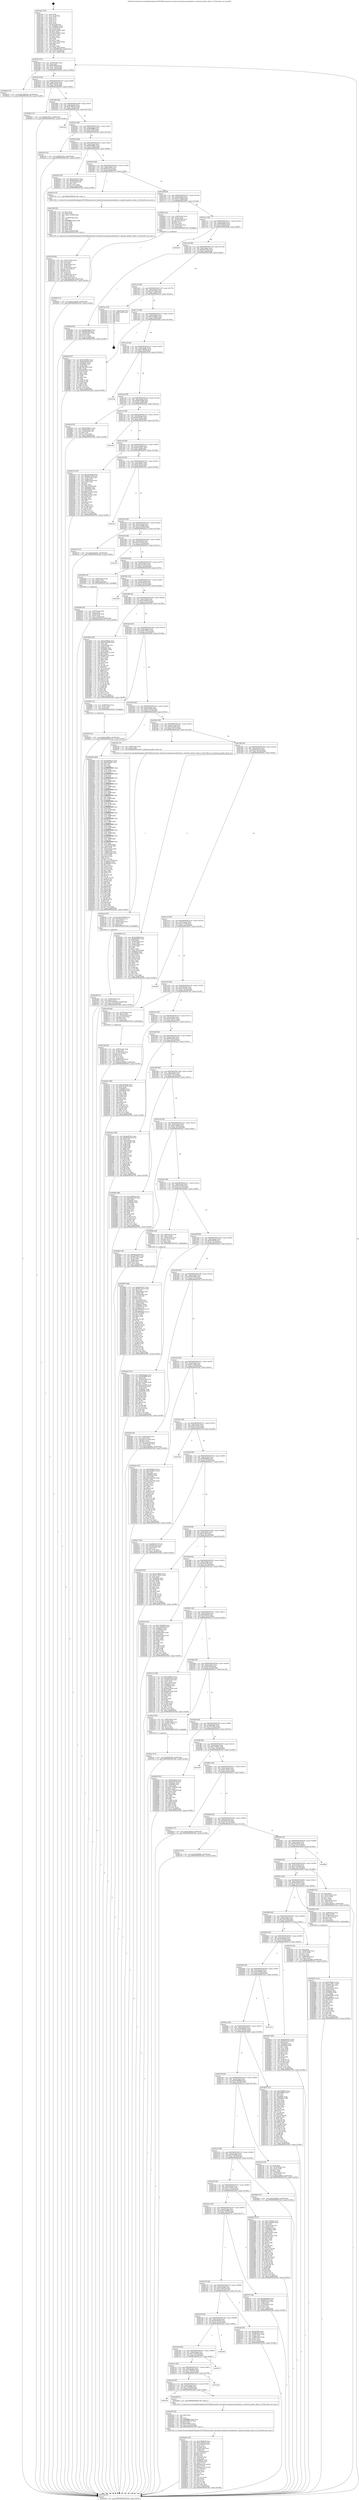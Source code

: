 digraph "0x401ae0" {
  label = "0x401ae0 (/mnt/c/Users/mathe/Desktop/tcc/POCII/binaries/extr_linuxdriversinputmouseelantech.c_elantech_packet_check_v2_Final-ollvm.out::main(0))"
  labelloc = "t"
  node[shape=record]

  Entry [label="",width=0.3,height=0.3,shape=circle,fillcolor=black,style=filled]
  "0x401b54" [label="{
     0x401b54 [32]\l
     | [instrs]\l
     &nbsp;&nbsp;0x401b54 \<+6\>: mov -0xa8(%rbp),%eax\l
     &nbsp;&nbsp;0x401b5a \<+2\>: mov %eax,%ecx\l
     &nbsp;&nbsp;0x401b5c \<+6\>: sub $0x8150fea9,%ecx\l
     &nbsp;&nbsp;0x401b62 \<+6\>: mov %eax,-0xbc(%rbp)\l
     &nbsp;&nbsp;0x401b68 \<+6\>: mov %ecx,-0xc0(%rbp)\l
     &nbsp;&nbsp;0x401b6e \<+6\>: je 0000000000402b44 \<main+0x1064\>\l
  }"]
  "0x402b44" [label="{
     0x402b44 [15]\l
     | [instrs]\l
     &nbsp;&nbsp;0x402b44 \<+10\>: movl $0x1668749c,-0xa8(%rbp)\l
     &nbsp;&nbsp;0x402b4e \<+5\>: jmp 00000000004033dc \<main+0x18fc\>\l
  }"]
  "0x401b74" [label="{
     0x401b74 [28]\l
     | [instrs]\l
     &nbsp;&nbsp;0x401b74 \<+5\>: jmp 0000000000401b79 \<main+0x99\>\l
     &nbsp;&nbsp;0x401b79 \<+6\>: mov -0xbc(%rbp),%eax\l
     &nbsp;&nbsp;0x401b7f \<+5\>: sub $0x8612dca5,%eax\l
     &nbsp;&nbsp;0x401b84 \<+6\>: mov %eax,-0xc4(%rbp)\l
     &nbsp;&nbsp;0x401b8a \<+6\>: je 0000000000402943 \<main+0xe63\>\l
  }"]
  Exit [label="",width=0.3,height=0.3,shape=circle,fillcolor=black,style=filled,peripheries=2]
  "0x402943" [label="{
     0x402943 [15]\l
     | [instrs]\l
     &nbsp;&nbsp;0x402943 \<+10\>: movl $0xf0e70f1a,-0xa8(%rbp)\l
     &nbsp;&nbsp;0x40294d \<+5\>: jmp 00000000004033dc \<main+0x18fc\>\l
  }"]
  "0x401b90" [label="{
     0x401b90 [28]\l
     | [instrs]\l
     &nbsp;&nbsp;0x401b90 \<+5\>: jmp 0000000000401b95 \<main+0xb5\>\l
     &nbsp;&nbsp;0x401b95 \<+6\>: mov -0xbc(%rbp),%eax\l
     &nbsp;&nbsp;0x401b9b \<+5\>: sub $0x87908e7a,%eax\l
     &nbsp;&nbsp;0x401ba0 \<+6\>: mov %eax,-0xc8(%rbp)\l
     &nbsp;&nbsp;0x401ba6 \<+6\>: je 0000000000403222 \<main+0x1742\>\l
  }"]
  "0x402f79" [label="{
     0x402f79 [15]\l
     | [instrs]\l
     &nbsp;&nbsp;0x402f79 \<+10\>: movl $0xb1bd094c,-0xa8(%rbp)\l
     &nbsp;&nbsp;0x402f83 \<+5\>: jmp 00000000004033dc \<main+0x18fc\>\l
  }"]
  "0x403222" [label="{
     0x403222\l
  }", style=dashed]
  "0x401bac" [label="{
     0x401bac [28]\l
     | [instrs]\l
     &nbsp;&nbsp;0x401bac \<+5\>: jmp 0000000000401bb1 \<main+0xd1\>\l
     &nbsp;&nbsp;0x401bb1 \<+6\>: mov -0xbc(%rbp),%eax\l
     &nbsp;&nbsp;0x401bb7 \<+5\>: sub $0x885f9ff9,%eax\l
     &nbsp;&nbsp;0x401bbc \<+6\>: mov %eax,-0xcc(%rbp)\l
     &nbsp;&nbsp;0x401bc2 \<+6\>: je 0000000000402c20 \<main+0x1140\>\l
  }"]
  "0x402f39" [label="{
     0x402f39 [15]\l
     | [instrs]\l
     &nbsp;&nbsp;0x402f39 \<+10\>: movl $0x31cead76,-0xa8(%rbp)\l
     &nbsp;&nbsp;0x402f43 \<+5\>: jmp 00000000004033dc \<main+0x18fc\>\l
  }"]
  "0x402c20" [label="{
     0x402c20 [15]\l
     | [instrs]\l
     &nbsp;&nbsp;0x402c20 \<+10\>: movl $0xf0e70f1a,-0xa8(%rbp)\l
     &nbsp;&nbsp;0x402c2a \<+5\>: jmp 00000000004033dc \<main+0x18fc\>\l
  }"]
  "0x401bc8" [label="{
     0x401bc8 [28]\l
     | [instrs]\l
     &nbsp;&nbsp;0x401bc8 \<+5\>: jmp 0000000000401bcd \<main+0xed\>\l
     &nbsp;&nbsp;0x401bcd \<+6\>: mov -0xbc(%rbp),%eax\l
     &nbsp;&nbsp;0x401bd3 \<+5\>: sub $0x89e3f8dc,%eax\l
     &nbsp;&nbsp;0x401bd8 \<+6\>: mov %eax,-0xd0(%rbp)\l
     &nbsp;&nbsp;0x401bde \<+6\>: je 0000000000402424 \<main+0x944\>\l
  }"]
  "0x402cec" [label="{
     0x402cec [15]\l
     | [instrs]\l
     &nbsp;&nbsp;0x402cec \<+10\>: movl $0xf5df1596,-0xa8(%rbp)\l
     &nbsp;&nbsp;0x402cf6 \<+5\>: jmp 00000000004033dc \<main+0x18fc\>\l
  }"]
  "0x402424" [label="{
     0x402424 [30]\l
     | [instrs]\l
     &nbsp;&nbsp;0x402424 \<+5\>: mov $0xcd11b27c,%eax\l
     &nbsp;&nbsp;0x402429 \<+5\>: mov $0x6528c085,%ecx\l
     &nbsp;&nbsp;0x40242e \<+3\>: mov -0x35(%rbp),%dl\l
     &nbsp;&nbsp;0x402431 \<+3\>: test $0x1,%dl\l
     &nbsp;&nbsp;0x402434 \<+3\>: cmovne %ecx,%eax\l
     &nbsp;&nbsp;0x402437 \<+6\>: mov %eax,-0xa8(%rbp)\l
     &nbsp;&nbsp;0x40243d \<+5\>: jmp 00000000004033dc \<main+0x18fc\>\l
  }"]
  "0x401be4" [label="{
     0x401be4 [28]\l
     | [instrs]\l
     &nbsp;&nbsp;0x401be4 \<+5\>: jmp 0000000000401be9 \<main+0x109\>\l
     &nbsp;&nbsp;0x401be9 \<+6\>: mov -0xbc(%rbp),%eax\l
     &nbsp;&nbsp;0x401bef \<+5\>: sub $0x8f2cfa79,%eax\l
     &nbsp;&nbsp;0x401bf4 \<+6\>: mov %eax,-0xd4(%rbp)\l
     &nbsp;&nbsp;0x401bfa \<+6\>: je 000000000040277b \<main+0xc9b\>\l
  }"]
  "0x402c89" [label="{
     0x402c89 [31]\l
     | [instrs]\l
     &nbsp;&nbsp;0x402c89 \<+4\>: mov -0x48(%rbp),%rcx\l
     &nbsp;&nbsp;0x402c8d \<+6\>: movl $0x0,(%rcx)\l
     &nbsp;&nbsp;0x402c93 \<+10\>: movl $0x5c6da465,-0xa8(%rbp)\l
     &nbsp;&nbsp;0x402c9d \<+6\>: mov %eax,-0x1c4(%rbp)\l
     &nbsp;&nbsp;0x402ca3 \<+5\>: jmp 00000000004033dc \<main+0x18fc\>\l
  }"]
  "0x40277b" [label="{
     0x40277b [5]\l
     | [instrs]\l
     &nbsp;&nbsp;0x40277b \<+5\>: call 0000000000401160 \<next_i\>\l
     | [calls]\l
     &nbsp;&nbsp;0x401160 \{1\} (/mnt/c/Users/mathe/Desktop/tcc/POCII/binaries/extr_linuxdriversinputmouseelantech.c_elantech_packet_check_v2_Final-ollvm.out::next_i)\l
  }"]
  "0x401c00" [label="{
     0x401c00 [28]\l
     | [instrs]\l
     &nbsp;&nbsp;0x401c00 \<+5\>: jmp 0000000000401c05 \<main+0x125\>\l
     &nbsp;&nbsp;0x401c05 \<+6\>: mov -0xbc(%rbp),%eax\l
     &nbsp;&nbsp;0x401c0b \<+5\>: sub $0x916c94f3,%eax\l
     &nbsp;&nbsp;0x401c10 \<+6\>: mov %eax,-0xd8(%rbp)\l
     &nbsp;&nbsp;0x401c16 \<+6\>: je 0000000000402f18 \<main+0x1438\>\l
  }"]
  "0x402c6c" [label="{
     0x402c6c [29]\l
     | [instrs]\l
     &nbsp;&nbsp;0x402c6c \<+10\>: movabs $0x4040b6,%rdi\l
     &nbsp;&nbsp;0x402c76 \<+4\>: mov -0x50(%rbp),%rcx\l
     &nbsp;&nbsp;0x402c7a \<+2\>: mov %eax,(%rcx)\l
     &nbsp;&nbsp;0x402c7c \<+4\>: mov -0x50(%rbp),%rcx\l
     &nbsp;&nbsp;0x402c80 \<+2\>: mov (%rcx),%esi\l
     &nbsp;&nbsp;0x402c82 \<+2\>: mov $0x0,%al\l
     &nbsp;&nbsp;0x402c84 \<+5\>: call 0000000000401040 \<printf@plt\>\l
     | [calls]\l
     &nbsp;&nbsp;0x401040 \{1\} (unknown)\l
  }"]
  "0x402f18" [label="{
     0x402f18 [33]\l
     | [instrs]\l
     &nbsp;&nbsp;0x402f18 \<+4\>: mov -0x80(%rbp),%rax\l
     &nbsp;&nbsp;0x402f1c \<+3\>: mov (%rax),%rax\l
     &nbsp;&nbsp;0x402f1f \<+4\>: mov -0x40(%rbp),%rcx\l
     &nbsp;&nbsp;0x402f23 \<+3\>: movslq (%rcx),%rcx\l
     &nbsp;&nbsp;0x402f26 \<+4\>: shl $0x4,%rcx\l
     &nbsp;&nbsp;0x402f2a \<+3\>: add %rcx,%rax\l
     &nbsp;&nbsp;0x402f2d \<+4\>: mov 0x8(%rax),%rax\l
     &nbsp;&nbsp;0x402f31 \<+3\>: mov %rax,%rdi\l
     &nbsp;&nbsp;0x402f34 \<+5\>: call 0000000000401030 \<free@plt\>\l
     | [calls]\l
     &nbsp;&nbsp;0x401030 \{1\} (unknown)\l
  }"]
  "0x401c1c" [label="{
     0x401c1c [28]\l
     | [instrs]\l
     &nbsp;&nbsp;0x401c1c \<+5\>: jmp 0000000000401c21 \<main+0x141\>\l
     &nbsp;&nbsp;0x401c21 \<+6\>: mov -0xbc(%rbp),%eax\l
     &nbsp;&nbsp;0x401c27 \<+5\>: sub $0x98298a49,%eax\l
     &nbsp;&nbsp;0x401c2c \<+6\>: mov %eax,-0xdc(%rbp)\l
     &nbsp;&nbsp;0x401c32 \<+6\>: je 00000000004024d5 \<main+0x9f5\>\l
  }"]
  "0x402abd" [label="{
     0x402abd [135]\l
     | [instrs]\l
     &nbsp;&nbsp;0x402abd \<+5\>: mov $0x71894940,%ecx\l
     &nbsp;&nbsp;0x402ac2 \<+5\>: mov $0x8150fea9,%edx\l
     &nbsp;&nbsp;0x402ac7 \<+6\>: mov -0x1c0(%rbp),%esi\l
     &nbsp;&nbsp;0x402acd \<+3\>: imul %eax,%esi\l
     &nbsp;&nbsp;0x402ad0 \<+3\>: movslq %esi,%rdi\l
     &nbsp;&nbsp;0x402ad3 \<+4\>: mov -0x80(%rbp),%r8\l
     &nbsp;&nbsp;0x402ad7 \<+3\>: mov (%r8),%r8\l
     &nbsp;&nbsp;0x402ada \<+4\>: mov -0x78(%rbp),%r9\l
     &nbsp;&nbsp;0x402ade \<+3\>: movslq (%r9),%r9\l
     &nbsp;&nbsp;0x402ae1 \<+4\>: shl $0x4,%r9\l
     &nbsp;&nbsp;0x402ae5 \<+3\>: add %r9,%r8\l
     &nbsp;&nbsp;0x402ae8 \<+4\>: mov 0x8(%r8),%r8\l
     &nbsp;&nbsp;0x402aec \<+3\>: mov %rdi,(%r8)\l
     &nbsp;&nbsp;0x402aef \<+7\>: mov 0x40605c,%eax\l
     &nbsp;&nbsp;0x402af6 \<+7\>: mov 0x406060,%esi\l
     &nbsp;&nbsp;0x402afd \<+3\>: mov %eax,%r10d\l
     &nbsp;&nbsp;0x402b00 \<+7\>: add $0xbbac2cca,%r10d\l
     &nbsp;&nbsp;0x402b07 \<+4\>: sub $0x1,%r10d\l
     &nbsp;&nbsp;0x402b0b \<+7\>: sub $0xbbac2cca,%r10d\l
     &nbsp;&nbsp;0x402b12 \<+4\>: imul %r10d,%eax\l
     &nbsp;&nbsp;0x402b16 \<+3\>: and $0x1,%eax\l
     &nbsp;&nbsp;0x402b19 \<+3\>: cmp $0x0,%eax\l
     &nbsp;&nbsp;0x402b1c \<+4\>: sete %r11b\l
     &nbsp;&nbsp;0x402b20 \<+3\>: cmp $0xa,%esi\l
     &nbsp;&nbsp;0x402b23 \<+3\>: setl %bl\l
     &nbsp;&nbsp;0x402b26 \<+3\>: mov %r11b,%r14b\l
     &nbsp;&nbsp;0x402b29 \<+3\>: and %bl,%r14b\l
     &nbsp;&nbsp;0x402b2c \<+3\>: xor %bl,%r11b\l
     &nbsp;&nbsp;0x402b2f \<+3\>: or %r11b,%r14b\l
     &nbsp;&nbsp;0x402b32 \<+4\>: test $0x1,%r14b\l
     &nbsp;&nbsp;0x402b36 \<+3\>: cmovne %edx,%ecx\l
     &nbsp;&nbsp;0x402b39 \<+6\>: mov %ecx,-0xa8(%rbp)\l
     &nbsp;&nbsp;0x402b3f \<+5\>: jmp 00000000004033dc \<main+0x18fc\>\l
  }"]
  "0x4024d5" [label="{
     0x4024d5\l
  }", style=dashed]
  "0x401c38" [label="{
     0x401c38 [28]\l
     | [instrs]\l
     &nbsp;&nbsp;0x401c38 \<+5\>: jmp 0000000000401c3d \<main+0x15d\>\l
     &nbsp;&nbsp;0x401c3d \<+6\>: mov -0xbc(%rbp),%eax\l
     &nbsp;&nbsp;0x401c43 \<+5\>: sub $0x9e6740a4,%eax\l
     &nbsp;&nbsp;0x401c48 \<+6\>: mov %eax,-0xe0(%rbp)\l
     &nbsp;&nbsp;0x401c4e \<+6\>: je 000000000040258d \<main+0xaad\>\l
  }"]
  "0x402a95" [label="{
     0x402a95 [40]\l
     | [instrs]\l
     &nbsp;&nbsp;0x402a95 \<+5\>: mov $0x2,%ecx\l
     &nbsp;&nbsp;0x402a9a \<+1\>: cltd\l
     &nbsp;&nbsp;0x402a9b \<+2\>: idiv %ecx\l
     &nbsp;&nbsp;0x402a9d \<+6\>: imul $0xfffffffe,%edx,%ecx\l
     &nbsp;&nbsp;0x402aa3 \<+6\>: add $0xb539f143,%ecx\l
     &nbsp;&nbsp;0x402aa9 \<+3\>: add $0x1,%ecx\l
     &nbsp;&nbsp;0x402aac \<+6\>: sub $0xb539f143,%ecx\l
     &nbsp;&nbsp;0x402ab2 \<+6\>: mov %ecx,-0x1c0(%rbp)\l
     &nbsp;&nbsp;0x402ab8 \<+5\>: call 0000000000401160 \<next_i\>\l
     | [calls]\l
     &nbsp;&nbsp;0x401160 \{1\} (/mnt/c/Users/mathe/Desktop/tcc/POCII/binaries/extr_linuxdriversinputmouseelantech.c_elantech_packet_check_v2_Final-ollvm.out::next_i)\l
  }"]
  "0x40258d" [label="{
     0x40258d [30]\l
     | [instrs]\l
     &nbsp;&nbsp;0x40258d \<+5\>: mov $0x2dbe6ee5,%eax\l
     &nbsp;&nbsp;0x402592 \<+5\>: mov $0xf92a39ff,%ecx\l
     &nbsp;&nbsp;0x402597 \<+3\>: mov -0x34(%rbp),%edx\l
     &nbsp;&nbsp;0x40259a \<+3\>: cmp $0x0,%edx\l
     &nbsp;&nbsp;0x40259d \<+3\>: cmove %ecx,%eax\l
     &nbsp;&nbsp;0x4025a0 \<+6\>: mov %eax,-0xa8(%rbp)\l
     &nbsp;&nbsp;0x4025a6 \<+5\>: jmp 00000000004033dc \<main+0x18fc\>\l
  }"]
  "0x401c54" [label="{
     0x401c54 [28]\l
     | [instrs]\l
     &nbsp;&nbsp;0x401c54 \<+5\>: jmp 0000000000401c59 \<main+0x179\>\l
     &nbsp;&nbsp;0x401c59 \<+6\>: mov -0xbc(%rbp),%eax\l
     &nbsp;&nbsp;0x401c5f \<+5\>: sub $0xaee672d6,%eax\l
     &nbsp;&nbsp;0x401c64 \<+6\>: mov %eax,-0xe4(%rbp)\l
     &nbsp;&nbsp;0x401c6a \<+6\>: je 00000000004031aa \<main+0x16ca\>\l
  }"]
  "0x402204" [label="{
     0x402204\l
  }", style=dashed]
  "0x4031aa" [label="{
     0x4031aa [18]\l
     | [instrs]\l
     &nbsp;&nbsp;0x4031aa \<+3\>: mov -0x2c(%rbp),%eax\l
     &nbsp;&nbsp;0x4031ad \<+4\>: lea -0x28(%rbp),%rsp\l
     &nbsp;&nbsp;0x4031b1 \<+1\>: pop %rbx\l
     &nbsp;&nbsp;0x4031b2 \<+2\>: pop %r12\l
     &nbsp;&nbsp;0x4031b4 \<+2\>: pop %r13\l
     &nbsp;&nbsp;0x4031b6 \<+2\>: pop %r14\l
     &nbsp;&nbsp;0x4031b8 \<+2\>: pop %r15\l
     &nbsp;&nbsp;0x4031ba \<+1\>: pop %rbp\l
     &nbsp;&nbsp;0x4031bb \<+1\>: ret\l
  }"]
  "0x401c70" [label="{
     0x401c70 [28]\l
     | [instrs]\l
     &nbsp;&nbsp;0x401c70 \<+5\>: jmp 0000000000401c75 \<main+0x195\>\l
     &nbsp;&nbsp;0x401c75 \<+6\>: mov -0xbc(%rbp),%eax\l
     &nbsp;&nbsp;0x401c7b \<+5\>: sub $0xb1bd094c,%eax\l
     &nbsp;&nbsp;0x401c80 \<+6\>: mov %eax,-0xe8(%rbp)\l
     &nbsp;&nbsp;0x401c86 \<+6\>: je 0000000000402fab \<main+0x14cb\>\l
  }"]
  "0x402a90" [label="{
     0x402a90 [5]\l
     | [instrs]\l
     &nbsp;&nbsp;0x402a90 \<+5\>: call 0000000000401160 \<next_i\>\l
     | [calls]\l
     &nbsp;&nbsp;0x401160 \{1\} (/mnt/c/Users/mathe/Desktop/tcc/POCII/binaries/extr_linuxdriversinputmouseelantech.c_elantech_packet_check_v2_Final-ollvm.out::next_i)\l
  }"]
  "0x402fab" [label="{
     0x402fab [91]\l
     | [instrs]\l
     &nbsp;&nbsp;0x402fab \<+5\>: mov $0xb3c9848e,%eax\l
     &nbsp;&nbsp;0x402fb0 \<+5\>: mov $0xd10ed0ed,%ecx\l
     &nbsp;&nbsp;0x402fb5 \<+7\>: mov 0x40605c,%edx\l
     &nbsp;&nbsp;0x402fbc \<+7\>: mov 0x406060,%esi\l
     &nbsp;&nbsp;0x402fc3 \<+2\>: mov %edx,%edi\l
     &nbsp;&nbsp;0x402fc5 \<+6\>: add $0x19618f16,%edi\l
     &nbsp;&nbsp;0x402fcb \<+3\>: sub $0x1,%edi\l
     &nbsp;&nbsp;0x402fce \<+6\>: sub $0x19618f16,%edi\l
     &nbsp;&nbsp;0x402fd4 \<+3\>: imul %edi,%edx\l
     &nbsp;&nbsp;0x402fd7 \<+3\>: and $0x1,%edx\l
     &nbsp;&nbsp;0x402fda \<+3\>: cmp $0x0,%edx\l
     &nbsp;&nbsp;0x402fdd \<+4\>: sete %r8b\l
     &nbsp;&nbsp;0x402fe1 \<+3\>: cmp $0xa,%esi\l
     &nbsp;&nbsp;0x402fe4 \<+4\>: setl %r9b\l
     &nbsp;&nbsp;0x402fe8 \<+3\>: mov %r8b,%r10b\l
     &nbsp;&nbsp;0x402feb \<+3\>: and %r9b,%r10b\l
     &nbsp;&nbsp;0x402fee \<+3\>: xor %r9b,%r8b\l
     &nbsp;&nbsp;0x402ff1 \<+3\>: or %r8b,%r10b\l
     &nbsp;&nbsp;0x402ff4 \<+4\>: test $0x1,%r10b\l
     &nbsp;&nbsp;0x402ff8 \<+3\>: cmovne %ecx,%eax\l
     &nbsp;&nbsp;0x402ffb \<+6\>: mov %eax,-0xa8(%rbp)\l
     &nbsp;&nbsp;0x403001 \<+5\>: jmp 00000000004033dc \<main+0x18fc\>\l
  }"]
  "0x401c8c" [label="{
     0x401c8c [28]\l
     | [instrs]\l
     &nbsp;&nbsp;0x401c8c \<+5\>: jmp 0000000000401c91 \<main+0x1b1\>\l
     &nbsp;&nbsp;0x401c91 \<+6\>: mov -0xbc(%rbp),%eax\l
     &nbsp;&nbsp;0x401c97 \<+5\>: sub $0xb3c9848e,%eax\l
     &nbsp;&nbsp;0x401c9c \<+6\>: mov %eax,-0xec(%rbp)\l
     &nbsp;&nbsp;0x401ca2 \<+6\>: je 00000000004033a8 \<main+0x18c8\>\l
  }"]
  "0x4021e8" [label="{
     0x4021e8 [28]\l
     | [instrs]\l
     &nbsp;&nbsp;0x4021e8 \<+5\>: jmp 00000000004021ed \<main+0x70d\>\l
     &nbsp;&nbsp;0x4021ed \<+6\>: mov -0xbc(%rbp),%eax\l
     &nbsp;&nbsp;0x4021f3 \<+5\>: sub $0x7242964f,%eax\l
     &nbsp;&nbsp;0x4021f8 \<+6\>: mov %eax,-0x1b0(%rbp)\l
     &nbsp;&nbsp;0x4021fe \<+6\>: je 0000000000402a90 \<main+0xfb0\>\l
  }"]
  "0x4033a8" [label="{
     0x4033a8\l
  }", style=dashed]
  "0x401ca8" [label="{
     0x401ca8 [28]\l
     | [instrs]\l
     &nbsp;&nbsp;0x401ca8 \<+5\>: jmp 0000000000401cad \<main+0x1cd\>\l
     &nbsp;&nbsp;0x401cad \<+6\>: mov -0xbc(%rbp),%eax\l
     &nbsp;&nbsp;0x401cb3 \<+5\>: sub $0xb647a5f9,%eax\l
     &nbsp;&nbsp;0x401cb8 \<+6\>: mov %eax,-0xf0(%rbp)\l
     &nbsp;&nbsp;0x401cbe \<+6\>: je 0000000000402efa \<main+0x141a\>\l
  }"]
  "0x4032d9" [label="{
     0x4032d9\l
  }", style=dashed]
  "0x402efa" [label="{
     0x402efa [30]\l
     | [instrs]\l
     &nbsp;&nbsp;0x402efa \<+5\>: mov $0xd2349b21,%eax\l
     &nbsp;&nbsp;0x402eff \<+5\>: mov $0x916c94f3,%ecx\l
     &nbsp;&nbsp;0x402f04 \<+3\>: mov -0x2d(%rbp),%dl\l
     &nbsp;&nbsp;0x402f07 \<+3\>: test $0x1,%dl\l
     &nbsp;&nbsp;0x402f0a \<+3\>: cmovne %ecx,%eax\l
     &nbsp;&nbsp;0x402f0d \<+6\>: mov %eax,-0xa8(%rbp)\l
     &nbsp;&nbsp;0x402f13 \<+5\>: jmp 00000000004033dc \<main+0x18fc\>\l
  }"]
  "0x401cc4" [label="{
     0x401cc4 [28]\l
     | [instrs]\l
     &nbsp;&nbsp;0x401cc4 \<+5\>: jmp 0000000000401cc9 \<main+0x1e9\>\l
     &nbsp;&nbsp;0x401cc9 \<+6\>: mov -0xbc(%rbp),%eax\l
     &nbsp;&nbsp;0x401ccf \<+5\>: sub $0xba642557,%eax\l
     &nbsp;&nbsp;0x401cd4 \<+6\>: mov %eax,-0xf4(%rbp)\l
     &nbsp;&nbsp;0x401cda \<+6\>: je 0000000000403265 \<main+0x1785\>\l
  }"]
  "0x4021cc" [label="{
     0x4021cc [28]\l
     | [instrs]\l
     &nbsp;&nbsp;0x4021cc \<+5\>: jmp 00000000004021d1 \<main+0x6f1\>\l
     &nbsp;&nbsp;0x4021d1 \<+6\>: mov -0xbc(%rbp),%eax\l
     &nbsp;&nbsp;0x4021d7 \<+5\>: sub $0x71894940,%eax\l
     &nbsp;&nbsp;0x4021dc \<+6\>: mov %eax,-0x1ac(%rbp)\l
     &nbsp;&nbsp;0x4021e2 \<+6\>: je 00000000004032d9 \<main+0x17f9\>\l
  }"]
  "0x403265" [label="{
     0x403265\l
  }", style=dashed]
  "0x401ce0" [label="{
     0x401ce0 [28]\l
     | [instrs]\l
     &nbsp;&nbsp;0x401ce0 \<+5\>: jmp 0000000000401ce5 \<main+0x205\>\l
     &nbsp;&nbsp;0x401ce5 \<+6\>: mov -0xbc(%rbp),%eax\l
     &nbsp;&nbsp;0x401ceb \<+5\>: sub $0xbcd22397,%eax\l
     &nbsp;&nbsp;0x401cf0 \<+6\>: mov %eax,-0xf8(%rbp)\l
     &nbsp;&nbsp;0x401cf6 \<+6\>: je 0000000000402e7d \<main+0x139d\>\l
  }"]
  "0x402547" [label="{
     0x402547\l
  }", style=dashed]
  "0x402e7d" [label="{
     0x402e7d [125]\l
     | [instrs]\l
     &nbsp;&nbsp;0x402e7d \<+5\>: mov $0xcd239c48,%eax\l
     &nbsp;&nbsp;0x402e82 \<+5\>: mov $0xb647a5f9,%ecx\l
     &nbsp;&nbsp;0x402e87 \<+4\>: mov -0x40(%rbp),%rdx\l
     &nbsp;&nbsp;0x402e8b \<+2\>: mov (%rdx),%esi\l
     &nbsp;&nbsp;0x402e8d \<+7\>: mov -0x88(%rbp),%rdx\l
     &nbsp;&nbsp;0x402e94 \<+2\>: cmp (%rdx),%esi\l
     &nbsp;&nbsp;0x402e96 \<+4\>: setl %dil\l
     &nbsp;&nbsp;0x402e9a \<+4\>: and $0x1,%dil\l
     &nbsp;&nbsp;0x402e9e \<+4\>: mov %dil,-0x2d(%rbp)\l
     &nbsp;&nbsp;0x402ea2 \<+7\>: mov 0x40605c,%esi\l
     &nbsp;&nbsp;0x402ea9 \<+8\>: mov 0x406060,%r8d\l
     &nbsp;&nbsp;0x402eb1 \<+3\>: mov %esi,%r9d\l
     &nbsp;&nbsp;0x402eb4 \<+7\>: add $0x81f1cd3a,%r9d\l
     &nbsp;&nbsp;0x402ebb \<+4\>: sub $0x1,%r9d\l
     &nbsp;&nbsp;0x402ebf \<+7\>: sub $0x81f1cd3a,%r9d\l
     &nbsp;&nbsp;0x402ec6 \<+4\>: imul %r9d,%esi\l
     &nbsp;&nbsp;0x402eca \<+3\>: and $0x1,%esi\l
     &nbsp;&nbsp;0x402ecd \<+3\>: cmp $0x0,%esi\l
     &nbsp;&nbsp;0x402ed0 \<+4\>: sete %dil\l
     &nbsp;&nbsp;0x402ed4 \<+4\>: cmp $0xa,%r8d\l
     &nbsp;&nbsp;0x402ed8 \<+4\>: setl %r10b\l
     &nbsp;&nbsp;0x402edc \<+3\>: mov %dil,%r11b\l
     &nbsp;&nbsp;0x402edf \<+3\>: and %r10b,%r11b\l
     &nbsp;&nbsp;0x402ee2 \<+3\>: xor %r10b,%dil\l
     &nbsp;&nbsp;0x402ee5 \<+3\>: or %dil,%r11b\l
     &nbsp;&nbsp;0x402ee8 \<+4\>: test $0x1,%r11b\l
     &nbsp;&nbsp;0x402eec \<+3\>: cmovne %ecx,%eax\l
     &nbsp;&nbsp;0x402eef \<+6\>: mov %eax,-0xa8(%rbp)\l
     &nbsp;&nbsp;0x402ef5 \<+5\>: jmp 00000000004033dc \<main+0x18fc\>\l
  }"]
  "0x401cfc" [label="{
     0x401cfc [28]\l
     | [instrs]\l
     &nbsp;&nbsp;0x401cfc \<+5\>: jmp 0000000000401d01 \<main+0x221\>\l
     &nbsp;&nbsp;0x401d01 \<+6\>: mov -0xbc(%rbp),%eax\l
     &nbsp;&nbsp;0x401d07 \<+5\>: sub $0xbedf551e,%eax\l
     &nbsp;&nbsp;0x401d0c \<+6\>: mov %eax,-0xfc(%rbp)\l
     &nbsp;&nbsp;0x401d12 \<+6\>: je 00000000004031bc \<main+0x16dc\>\l
  }"]
  "0x4021b0" [label="{
     0x4021b0 [28]\l
     | [instrs]\l
     &nbsp;&nbsp;0x4021b0 \<+5\>: jmp 00000000004021b5 \<main+0x6d5\>\l
     &nbsp;&nbsp;0x4021b5 \<+6\>: mov -0xbc(%rbp),%eax\l
     &nbsp;&nbsp;0x4021bb \<+5\>: sub $0x705c6054,%eax\l
     &nbsp;&nbsp;0x4021c0 \<+6\>: mov %eax,-0x1a8(%rbp)\l
     &nbsp;&nbsp;0x4021c6 \<+6\>: je 0000000000402547 \<main+0xa67\>\l
  }"]
  "0x4031bc" [label="{
     0x4031bc\l
  }", style=dashed]
  "0x401d18" [label="{
     0x401d18 [28]\l
     | [instrs]\l
     &nbsp;&nbsp;0x401d18 \<+5\>: jmp 0000000000401d1d \<main+0x23d\>\l
     &nbsp;&nbsp;0x401d1d \<+6\>: mov -0xbc(%rbp),%eax\l
     &nbsp;&nbsp;0x401d23 \<+5\>: sub $0xc44cbbd9,%eax\l
     &nbsp;&nbsp;0x401d28 \<+6\>: mov %eax,-0x100(%rbp)\l
     &nbsp;&nbsp;0x401d2e \<+6\>: je 0000000000402e18 \<main+0x1338\>\l
  }"]
  "0x402442" [label="{
     0x402442\l
  }", style=dashed]
  "0x402e18" [label="{
     0x402e18 [15]\l
     | [instrs]\l
     &nbsp;&nbsp;0x402e18 \<+10\>: movl $0xec94ad31,-0xa8(%rbp)\l
     &nbsp;&nbsp;0x402e22 \<+5\>: jmp 00000000004033dc \<main+0x18fc\>\l
  }"]
  "0x401d34" [label="{
     0x401d34 [28]\l
     | [instrs]\l
     &nbsp;&nbsp;0x401d34 \<+5\>: jmp 0000000000401d39 \<main+0x259\>\l
     &nbsp;&nbsp;0x401d39 \<+6\>: mov -0xbc(%rbp),%eax\l
     &nbsp;&nbsp;0x401d3f \<+5\>: sub $0xc45f1ada,%eax\l
     &nbsp;&nbsp;0x401d44 \<+6\>: mov %eax,-0x104(%rbp)\l
     &nbsp;&nbsp;0x401d4a \<+6\>: je 0000000000403201 \<main+0x1721\>\l
  }"]
  "0x402194" [label="{
     0x402194 [28]\l
     | [instrs]\l
     &nbsp;&nbsp;0x402194 \<+5\>: jmp 0000000000402199 \<main+0x6b9\>\l
     &nbsp;&nbsp;0x402199 \<+6\>: mov -0xbc(%rbp),%eax\l
     &nbsp;&nbsp;0x40219f \<+5\>: sub $0x6528c085,%eax\l
     &nbsp;&nbsp;0x4021a4 \<+6\>: mov %eax,-0x1a4(%rbp)\l
     &nbsp;&nbsp;0x4021aa \<+6\>: je 0000000000402442 \<main+0x962\>\l
  }"]
  "0x403201" [label="{
     0x403201\l
  }", style=dashed]
  "0x401d50" [label="{
     0x401d50 [28]\l
     | [instrs]\l
     &nbsp;&nbsp;0x401d50 \<+5\>: jmp 0000000000401d55 \<main+0x275\>\l
     &nbsp;&nbsp;0x401d55 \<+6\>: mov -0xbc(%rbp),%eax\l
     &nbsp;&nbsp;0x401d5b \<+5\>: sub $0xcd11b27c,%eax\l
     &nbsp;&nbsp;0x401d60 \<+6\>: mov %eax,-0x108(%rbp)\l
     &nbsp;&nbsp;0x401d66 \<+6\>: je 0000000000402556 \<main+0xa76\>\l
  }"]
  "0x402ca8" [label="{
     0x402ca8 [39]\l
     | [instrs]\l
     &nbsp;&nbsp;0x402ca8 \<+5\>: mov $0xe018b2,%eax\l
     &nbsp;&nbsp;0x402cad \<+5\>: mov $0xd9cfe65,%ecx\l
     &nbsp;&nbsp;0x402cb2 \<+4\>: mov -0x48(%rbp),%rdx\l
     &nbsp;&nbsp;0x402cb6 \<+2\>: mov (%rdx),%esi\l
     &nbsp;&nbsp;0x402cb8 \<+7\>: mov -0x88(%rbp),%rdx\l
     &nbsp;&nbsp;0x402cbf \<+2\>: cmp (%rdx),%esi\l
     &nbsp;&nbsp;0x402cc1 \<+3\>: cmovl %ecx,%eax\l
     &nbsp;&nbsp;0x402cc4 \<+6\>: mov %eax,-0xa8(%rbp)\l
     &nbsp;&nbsp;0x402cca \<+5\>: jmp 00000000004033dc \<main+0x18fc\>\l
  }"]
  "0x402556" [label="{
     0x402556 [19]\l
     | [instrs]\l
     &nbsp;&nbsp;0x402556 \<+7\>: mov -0x98(%rbp),%rax\l
     &nbsp;&nbsp;0x40255d \<+3\>: mov (%rax),%rax\l
     &nbsp;&nbsp;0x402560 \<+4\>: mov 0x8(%rax),%rdi\l
     &nbsp;&nbsp;0x402564 \<+5\>: call 0000000000401060 \<atoi@plt\>\l
     | [calls]\l
     &nbsp;&nbsp;0x401060 \{1\} (unknown)\l
  }"]
  "0x401d6c" [label="{
     0x401d6c [28]\l
     | [instrs]\l
     &nbsp;&nbsp;0x401d6c \<+5\>: jmp 0000000000401d71 \<main+0x291\>\l
     &nbsp;&nbsp;0x401d71 \<+6\>: mov -0xbc(%rbp),%eax\l
     &nbsp;&nbsp;0x401d77 \<+5\>: sub $0xcd239c48,%eax\l
     &nbsp;&nbsp;0x401d7c \<+6\>: mov %eax,-0x10c(%rbp)\l
     &nbsp;&nbsp;0x401d82 \<+6\>: je 0000000000403380 \<main+0x18a0\>\l
  }"]
  "0x402887" [label="{
     0x402887 [188]\l
     | [instrs]\l
     &nbsp;&nbsp;0x402887 \<+5\>: mov $0xba642557,%ecx\l
     &nbsp;&nbsp;0x40288c \<+5\>: mov $0x8612dca5,%edx\l
     &nbsp;&nbsp;0x402891 \<+3\>: mov $0x1,%sil\l
     &nbsp;&nbsp;0x402894 \<+4\>: mov -0x80(%rbp),%rdi\l
     &nbsp;&nbsp;0x402898 \<+3\>: mov (%rdi),%rdi\l
     &nbsp;&nbsp;0x40289b \<+4\>: mov -0x78(%rbp),%r8\l
     &nbsp;&nbsp;0x40289f \<+3\>: movslq (%r8),%r8\l
     &nbsp;&nbsp;0x4028a2 \<+4\>: shl $0x4,%r8\l
     &nbsp;&nbsp;0x4028a6 \<+3\>: add %r8,%rdi\l
     &nbsp;&nbsp;0x4028a9 \<+4\>: mov %rax,0x8(%rdi)\l
     &nbsp;&nbsp;0x4028ad \<+4\>: mov -0x58(%rbp),%rax\l
     &nbsp;&nbsp;0x4028b1 \<+6\>: movl $0x0,(%rax)\l
     &nbsp;&nbsp;0x4028b7 \<+8\>: mov 0x40605c,%r9d\l
     &nbsp;&nbsp;0x4028bf \<+8\>: mov 0x406060,%r10d\l
     &nbsp;&nbsp;0x4028c7 \<+3\>: mov %r9d,%r11d\l
     &nbsp;&nbsp;0x4028ca \<+7\>: add $0x96fb8b29,%r11d\l
     &nbsp;&nbsp;0x4028d1 \<+4\>: sub $0x1,%r11d\l
     &nbsp;&nbsp;0x4028d5 \<+7\>: sub $0x96fb8b29,%r11d\l
     &nbsp;&nbsp;0x4028dc \<+4\>: imul %r11d,%r9d\l
     &nbsp;&nbsp;0x4028e0 \<+4\>: and $0x1,%r9d\l
     &nbsp;&nbsp;0x4028e4 \<+4\>: cmp $0x0,%r9d\l
     &nbsp;&nbsp;0x4028e8 \<+3\>: sete %bl\l
     &nbsp;&nbsp;0x4028eb \<+4\>: cmp $0xa,%r10d\l
     &nbsp;&nbsp;0x4028ef \<+4\>: setl %r14b\l
     &nbsp;&nbsp;0x4028f3 \<+3\>: mov %bl,%r15b\l
     &nbsp;&nbsp;0x4028f6 \<+4\>: xor $0xff,%r15b\l
     &nbsp;&nbsp;0x4028fa \<+3\>: mov %r14b,%r12b\l
     &nbsp;&nbsp;0x4028fd \<+4\>: xor $0xff,%r12b\l
     &nbsp;&nbsp;0x402901 \<+4\>: xor $0x0,%sil\l
     &nbsp;&nbsp;0x402905 \<+3\>: mov %r15b,%r13b\l
     &nbsp;&nbsp;0x402908 \<+4\>: and $0x0,%r13b\l
     &nbsp;&nbsp;0x40290c \<+3\>: and %sil,%bl\l
     &nbsp;&nbsp;0x40290f \<+3\>: mov %r12b,%al\l
     &nbsp;&nbsp;0x402912 \<+2\>: and $0x0,%al\l
     &nbsp;&nbsp;0x402914 \<+3\>: and %sil,%r14b\l
     &nbsp;&nbsp;0x402917 \<+3\>: or %bl,%r13b\l
     &nbsp;&nbsp;0x40291a \<+3\>: or %r14b,%al\l
     &nbsp;&nbsp;0x40291d \<+3\>: xor %al,%r13b\l
     &nbsp;&nbsp;0x402920 \<+3\>: or %r12b,%r15b\l
     &nbsp;&nbsp;0x402923 \<+4\>: xor $0xff,%r15b\l
     &nbsp;&nbsp;0x402927 \<+4\>: or $0x0,%sil\l
     &nbsp;&nbsp;0x40292b \<+3\>: and %sil,%r15b\l
     &nbsp;&nbsp;0x40292e \<+3\>: or %r15b,%r13b\l
     &nbsp;&nbsp;0x402931 \<+4\>: test $0x1,%r13b\l
     &nbsp;&nbsp;0x402935 \<+3\>: cmovne %edx,%ecx\l
     &nbsp;&nbsp;0x402938 \<+6\>: mov %ecx,-0xa8(%rbp)\l
     &nbsp;&nbsp;0x40293e \<+5\>: jmp 00000000004033dc \<main+0x18fc\>\l
  }"]
  "0x403380" [label="{
     0x403380\l
  }", style=dashed]
  "0x401d88" [label="{
     0x401d88 [28]\l
     | [instrs]\l
     &nbsp;&nbsp;0x401d88 \<+5\>: jmp 0000000000401d8d \<main+0x2ad\>\l
     &nbsp;&nbsp;0x401d8d \<+6\>: mov -0xbc(%rbp),%eax\l
     &nbsp;&nbsp;0x401d93 \<+5\>: sub $0xd10ed0ed,%eax\l
     &nbsp;&nbsp;0x401d98 \<+6\>: mov %eax,-0x110(%rbp)\l
     &nbsp;&nbsp;0x401d9e \<+6\>: je 0000000000403006 \<main+0x1526\>\l
  }"]
  "0x4027b4" [label="{
     0x4027b4 [62]\l
     | [instrs]\l
     &nbsp;&nbsp;0x4027b4 \<+6\>: mov -0x1bc(%rbp),%ecx\l
     &nbsp;&nbsp;0x4027ba \<+3\>: imul %eax,%ecx\l
     &nbsp;&nbsp;0x4027bd \<+3\>: mov %cl,%r8b\l
     &nbsp;&nbsp;0x4027c0 \<+4\>: mov -0x80(%rbp),%r9\l
     &nbsp;&nbsp;0x4027c4 \<+3\>: mov (%r9),%r9\l
     &nbsp;&nbsp;0x4027c7 \<+4\>: mov -0x78(%rbp),%r10\l
     &nbsp;&nbsp;0x4027cb \<+3\>: movslq (%r10),%r10\l
     &nbsp;&nbsp;0x4027ce \<+4\>: shl $0x4,%r10\l
     &nbsp;&nbsp;0x4027d2 \<+3\>: add %r10,%r9\l
     &nbsp;&nbsp;0x4027d5 \<+3\>: mov (%r9),%r9\l
     &nbsp;&nbsp;0x4027d8 \<+4\>: mov -0x68(%rbp),%r10\l
     &nbsp;&nbsp;0x4027dc \<+3\>: movslq (%r10),%r10\l
     &nbsp;&nbsp;0x4027df \<+4\>: mov %r8b,(%r9,%r10,1)\l
     &nbsp;&nbsp;0x4027e3 \<+10\>: movl $0x382ea306,-0xa8(%rbp)\l
     &nbsp;&nbsp;0x4027ed \<+5\>: jmp 00000000004033dc \<main+0x18fc\>\l
  }"]
  "0x403006" [label="{
     0x403006 [160]\l
     | [instrs]\l
     &nbsp;&nbsp;0x403006 \<+5\>: mov $0xb3c9848e,%eax\l
     &nbsp;&nbsp;0x40300b \<+5\>: mov $0x47916368,%ecx\l
     &nbsp;&nbsp;0x403010 \<+2\>: mov $0x1,%dl\l
     &nbsp;&nbsp;0x403012 \<+7\>: mov -0xa0(%rbp),%rsi\l
     &nbsp;&nbsp;0x403019 \<+6\>: movl $0x0,(%rsi)\l
     &nbsp;&nbsp;0x40301f \<+7\>: mov 0x40605c,%edi\l
     &nbsp;&nbsp;0x403026 \<+8\>: mov 0x406060,%r8d\l
     &nbsp;&nbsp;0x40302e \<+3\>: mov %edi,%r9d\l
     &nbsp;&nbsp;0x403031 \<+7\>: sub $0x4d283703,%r9d\l
     &nbsp;&nbsp;0x403038 \<+4\>: sub $0x1,%r9d\l
     &nbsp;&nbsp;0x40303c \<+7\>: add $0x4d283703,%r9d\l
     &nbsp;&nbsp;0x403043 \<+4\>: imul %r9d,%edi\l
     &nbsp;&nbsp;0x403047 \<+3\>: and $0x1,%edi\l
     &nbsp;&nbsp;0x40304a \<+3\>: cmp $0x0,%edi\l
     &nbsp;&nbsp;0x40304d \<+4\>: sete %r10b\l
     &nbsp;&nbsp;0x403051 \<+4\>: cmp $0xa,%r8d\l
     &nbsp;&nbsp;0x403055 \<+4\>: setl %r11b\l
     &nbsp;&nbsp;0x403059 \<+3\>: mov %r10b,%bl\l
     &nbsp;&nbsp;0x40305c \<+3\>: xor $0xff,%bl\l
     &nbsp;&nbsp;0x40305f \<+3\>: mov %r11b,%r14b\l
     &nbsp;&nbsp;0x403062 \<+4\>: xor $0xff,%r14b\l
     &nbsp;&nbsp;0x403066 \<+3\>: xor $0x0,%dl\l
     &nbsp;&nbsp;0x403069 \<+3\>: mov %bl,%r15b\l
     &nbsp;&nbsp;0x40306c \<+4\>: and $0x0,%r15b\l
     &nbsp;&nbsp;0x403070 \<+3\>: and %dl,%r10b\l
     &nbsp;&nbsp;0x403073 \<+3\>: mov %r14b,%r12b\l
     &nbsp;&nbsp;0x403076 \<+4\>: and $0x0,%r12b\l
     &nbsp;&nbsp;0x40307a \<+3\>: and %dl,%r11b\l
     &nbsp;&nbsp;0x40307d \<+3\>: or %r10b,%r15b\l
     &nbsp;&nbsp;0x403080 \<+3\>: or %r11b,%r12b\l
     &nbsp;&nbsp;0x403083 \<+3\>: xor %r12b,%r15b\l
     &nbsp;&nbsp;0x403086 \<+3\>: or %r14b,%bl\l
     &nbsp;&nbsp;0x403089 \<+3\>: xor $0xff,%bl\l
     &nbsp;&nbsp;0x40308c \<+3\>: or $0x0,%dl\l
     &nbsp;&nbsp;0x40308f \<+2\>: and %dl,%bl\l
     &nbsp;&nbsp;0x403091 \<+3\>: or %bl,%r15b\l
     &nbsp;&nbsp;0x403094 \<+4\>: test $0x1,%r15b\l
     &nbsp;&nbsp;0x403098 \<+3\>: cmovne %ecx,%eax\l
     &nbsp;&nbsp;0x40309b \<+6\>: mov %eax,-0xa8(%rbp)\l
     &nbsp;&nbsp;0x4030a1 \<+5\>: jmp 00000000004033dc \<main+0x18fc\>\l
  }"]
  "0x401da4" [label="{
     0x401da4 [28]\l
     | [instrs]\l
     &nbsp;&nbsp;0x401da4 \<+5\>: jmp 0000000000401da9 \<main+0x2c9\>\l
     &nbsp;&nbsp;0x401da9 \<+6\>: mov -0xbc(%rbp),%eax\l
     &nbsp;&nbsp;0x401daf \<+5\>: sub $0xd2349b21,%eax\l
     &nbsp;&nbsp;0x401db4 \<+6\>: mov %eax,-0x114(%rbp)\l
     &nbsp;&nbsp;0x401dba \<+6\>: je 0000000000402f6a \<main+0x148a\>\l
  }"]
  "0x402780" [label="{
     0x402780 [52]\l
     | [instrs]\l
     &nbsp;&nbsp;0x402780 \<+2\>: xor %ecx,%ecx\l
     &nbsp;&nbsp;0x402782 \<+5\>: mov $0x2,%edx\l
     &nbsp;&nbsp;0x402787 \<+6\>: mov %edx,-0x1b8(%rbp)\l
     &nbsp;&nbsp;0x40278d \<+1\>: cltd\l
     &nbsp;&nbsp;0x40278e \<+6\>: mov -0x1b8(%rbp),%esi\l
     &nbsp;&nbsp;0x402794 \<+2\>: idiv %esi\l
     &nbsp;&nbsp;0x402796 \<+6\>: imul $0xfffffffe,%edx,%edx\l
     &nbsp;&nbsp;0x40279c \<+2\>: mov %ecx,%edi\l
     &nbsp;&nbsp;0x40279e \<+2\>: sub %edx,%edi\l
     &nbsp;&nbsp;0x4027a0 \<+2\>: mov %ecx,%edx\l
     &nbsp;&nbsp;0x4027a2 \<+3\>: sub $0x1,%edx\l
     &nbsp;&nbsp;0x4027a5 \<+2\>: add %edx,%edi\l
     &nbsp;&nbsp;0x4027a7 \<+2\>: sub %edi,%ecx\l
     &nbsp;&nbsp;0x4027a9 \<+6\>: mov %ecx,-0x1bc(%rbp)\l
     &nbsp;&nbsp;0x4027af \<+5\>: call 0000000000401160 \<next_i\>\l
     | [calls]\l
     &nbsp;&nbsp;0x401160 \{1\} (/mnt/c/Users/mathe/Desktop/tcc/POCII/binaries/extr_linuxdriversinputmouseelantech.c_elantech_packet_check_v2_Final-ollvm.out::next_i)\l
  }"]
  "0x402f6a" [label="{
     0x402f6a [15]\l
     | [instrs]\l
     &nbsp;&nbsp;0x402f6a \<+4\>: mov -0x80(%rbp),%rax\l
     &nbsp;&nbsp;0x402f6e \<+3\>: mov (%rax),%rax\l
     &nbsp;&nbsp;0x402f71 \<+3\>: mov %rax,%rdi\l
     &nbsp;&nbsp;0x402f74 \<+5\>: call 0000000000401030 \<free@plt\>\l
     | [calls]\l
     &nbsp;&nbsp;0x401030 \{1\} (unknown)\l
  }"]
  "0x401dc0" [label="{
     0x401dc0 [28]\l
     | [instrs]\l
     &nbsp;&nbsp;0x401dc0 \<+5\>: jmp 0000000000401dc5 \<main+0x2e5\>\l
     &nbsp;&nbsp;0x401dc5 \<+6\>: mov -0xbc(%rbp),%eax\l
     &nbsp;&nbsp;0x401dcb \<+5\>: sub $0xd61610e6,%eax\l
     &nbsp;&nbsp;0x401dd0 \<+6\>: mov %eax,-0x118(%rbp)\l
     &nbsp;&nbsp;0x401dd6 \<+6\>: je 0000000000402294 \<main+0x7b4\>\l
  }"]
  "0x402178" [label="{
     0x402178 [28]\l
     | [instrs]\l
     &nbsp;&nbsp;0x402178 \<+5\>: jmp 000000000040217d \<main+0x69d\>\l
     &nbsp;&nbsp;0x40217d \<+6\>: mov -0xbc(%rbp),%eax\l
     &nbsp;&nbsp;0x402183 \<+5\>: sub $0x5c6da465,%eax\l
     &nbsp;&nbsp;0x402188 \<+6\>: mov %eax,-0x1a0(%rbp)\l
     &nbsp;&nbsp;0x40218e \<+6\>: je 0000000000402ca8 \<main+0x11c8\>\l
  }"]
  "0x402294" [label="{
     0x402294 [400]\l
     | [instrs]\l
     &nbsp;&nbsp;0x402294 \<+5\>: mov $0xbedf551e,%eax\l
     &nbsp;&nbsp;0x402299 \<+5\>: mov $0x89e3f8dc,%ecx\l
     &nbsp;&nbsp;0x40229e \<+2\>: mov $0x1,%dl\l
     &nbsp;&nbsp;0x4022a0 \<+2\>: xor %esi,%esi\l
     &nbsp;&nbsp;0x4022a2 \<+3\>: mov %rsp,%rdi\l
     &nbsp;&nbsp;0x4022a5 \<+4\>: add $0xfffffffffffffff0,%rdi\l
     &nbsp;&nbsp;0x4022a9 \<+3\>: mov %rdi,%rsp\l
     &nbsp;&nbsp;0x4022ac \<+7\>: mov %rdi,-0xa0(%rbp)\l
     &nbsp;&nbsp;0x4022b3 \<+3\>: mov %rsp,%rdi\l
     &nbsp;&nbsp;0x4022b6 \<+4\>: add $0xfffffffffffffff0,%rdi\l
     &nbsp;&nbsp;0x4022ba \<+3\>: mov %rdi,%rsp\l
     &nbsp;&nbsp;0x4022bd \<+3\>: mov %rsp,%r8\l
     &nbsp;&nbsp;0x4022c0 \<+4\>: add $0xfffffffffffffff0,%r8\l
     &nbsp;&nbsp;0x4022c4 \<+3\>: mov %r8,%rsp\l
     &nbsp;&nbsp;0x4022c7 \<+7\>: mov %r8,-0x98(%rbp)\l
     &nbsp;&nbsp;0x4022ce \<+3\>: mov %rsp,%r8\l
     &nbsp;&nbsp;0x4022d1 \<+4\>: add $0xfffffffffffffff0,%r8\l
     &nbsp;&nbsp;0x4022d5 \<+3\>: mov %r8,%rsp\l
     &nbsp;&nbsp;0x4022d8 \<+7\>: mov %r8,-0x90(%rbp)\l
     &nbsp;&nbsp;0x4022df \<+3\>: mov %rsp,%r8\l
     &nbsp;&nbsp;0x4022e2 \<+4\>: add $0xfffffffffffffff0,%r8\l
     &nbsp;&nbsp;0x4022e6 \<+3\>: mov %r8,%rsp\l
     &nbsp;&nbsp;0x4022e9 \<+7\>: mov %r8,-0x88(%rbp)\l
     &nbsp;&nbsp;0x4022f0 \<+3\>: mov %rsp,%r8\l
     &nbsp;&nbsp;0x4022f3 \<+4\>: add $0xfffffffffffffff0,%r8\l
     &nbsp;&nbsp;0x4022f7 \<+3\>: mov %r8,%rsp\l
     &nbsp;&nbsp;0x4022fa \<+4\>: mov %r8,-0x80(%rbp)\l
     &nbsp;&nbsp;0x4022fe \<+3\>: mov %rsp,%r8\l
     &nbsp;&nbsp;0x402301 \<+4\>: add $0xfffffffffffffff0,%r8\l
     &nbsp;&nbsp;0x402305 \<+3\>: mov %r8,%rsp\l
     &nbsp;&nbsp;0x402308 \<+4\>: mov %r8,-0x78(%rbp)\l
     &nbsp;&nbsp;0x40230c \<+3\>: mov %rsp,%r8\l
     &nbsp;&nbsp;0x40230f \<+4\>: add $0xfffffffffffffff0,%r8\l
     &nbsp;&nbsp;0x402313 \<+3\>: mov %r8,%rsp\l
     &nbsp;&nbsp;0x402316 \<+4\>: mov %r8,-0x70(%rbp)\l
     &nbsp;&nbsp;0x40231a \<+3\>: mov %rsp,%r8\l
     &nbsp;&nbsp;0x40231d \<+4\>: add $0xfffffffffffffff0,%r8\l
     &nbsp;&nbsp;0x402321 \<+3\>: mov %r8,%rsp\l
     &nbsp;&nbsp;0x402324 \<+4\>: mov %r8,-0x68(%rbp)\l
     &nbsp;&nbsp;0x402328 \<+3\>: mov %rsp,%r8\l
     &nbsp;&nbsp;0x40232b \<+4\>: add $0xfffffffffffffff0,%r8\l
     &nbsp;&nbsp;0x40232f \<+3\>: mov %r8,%rsp\l
     &nbsp;&nbsp;0x402332 \<+4\>: mov %r8,-0x60(%rbp)\l
     &nbsp;&nbsp;0x402336 \<+3\>: mov %rsp,%r8\l
     &nbsp;&nbsp;0x402339 \<+4\>: add $0xfffffffffffffff0,%r8\l
     &nbsp;&nbsp;0x40233d \<+3\>: mov %r8,%rsp\l
     &nbsp;&nbsp;0x402340 \<+4\>: mov %r8,-0x58(%rbp)\l
     &nbsp;&nbsp;0x402344 \<+3\>: mov %rsp,%r8\l
     &nbsp;&nbsp;0x402347 \<+4\>: add $0xfffffffffffffff0,%r8\l
     &nbsp;&nbsp;0x40234b \<+3\>: mov %r8,%rsp\l
     &nbsp;&nbsp;0x40234e \<+4\>: mov %r8,-0x50(%rbp)\l
     &nbsp;&nbsp;0x402352 \<+3\>: mov %rsp,%r8\l
     &nbsp;&nbsp;0x402355 \<+4\>: add $0xfffffffffffffff0,%r8\l
     &nbsp;&nbsp;0x402359 \<+3\>: mov %r8,%rsp\l
     &nbsp;&nbsp;0x40235c \<+4\>: mov %r8,-0x48(%rbp)\l
     &nbsp;&nbsp;0x402360 \<+3\>: mov %rsp,%r8\l
     &nbsp;&nbsp;0x402363 \<+4\>: add $0xfffffffffffffff0,%r8\l
     &nbsp;&nbsp;0x402367 \<+3\>: mov %r8,%rsp\l
     &nbsp;&nbsp;0x40236a \<+4\>: mov %r8,-0x40(%rbp)\l
     &nbsp;&nbsp;0x40236e \<+7\>: mov -0xa0(%rbp),%r8\l
     &nbsp;&nbsp;0x402375 \<+7\>: movl $0x0,(%r8)\l
     &nbsp;&nbsp;0x40237c \<+7\>: mov -0xac(%rbp),%r9d\l
     &nbsp;&nbsp;0x402383 \<+3\>: mov %r9d,(%rdi)\l
     &nbsp;&nbsp;0x402386 \<+7\>: mov -0x98(%rbp),%r8\l
     &nbsp;&nbsp;0x40238d \<+7\>: mov -0xb8(%rbp),%r10\l
     &nbsp;&nbsp;0x402394 \<+3\>: mov %r10,(%r8)\l
     &nbsp;&nbsp;0x402397 \<+3\>: cmpl $0x2,(%rdi)\l
     &nbsp;&nbsp;0x40239a \<+4\>: setne %r11b\l
     &nbsp;&nbsp;0x40239e \<+4\>: and $0x1,%r11b\l
     &nbsp;&nbsp;0x4023a2 \<+4\>: mov %r11b,-0x35(%rbp)\l
     &nbsp;&nbsp;0x4023a6 \<+7\>: mov 0x40605c,%ebx\l
     &nbsp;&nbsp;0x4023ad \<+8\>: mov 0x406060,%r14d\l
     &nbsp;&nbsp;0x4023b5 \<+3\>: sub $0x1,%esi\l
     &nbsp;&nbsp;0x4023b8 \<+3\>: mov %ebx,%r15d\l
     &nbsp;&nbsp;0x4023bb \<+3\>: add %esi,%r15d\l
     &nbsp;&nbsp;0x4023be \<+4\>: imul %r15d,%ebx\l
     &nbsp;&nbsp;0x4023c2 \<+3\>: and $0x1,%ebx\l
     &nbsp;&nbsp;0x4023c5 \<+3\>: cmp $0x0,%ebx\l
     &nbsp;&nbsp;0x4023c8 \<+4\>: sete %r11b\l
     &nbsp;&nbsp;0x4023cc \<+4\>: cmp $0xa,%r14d\l
     &nbsp;&nbsp;0x4023d0 \<+4\>: setl %r12b\l
     &nbsp;&nbsp;0x4023d4 \<+3\>: mov %r11b,%r13b\l
     &nbsp;&nbsp;0x4023d7 \<+4\>: xor $0xff,%r13b\l
     &nbsp;&nbsp;0x4023db \<+3\>: mov %r12b,%sil\l
     &nbsp;&nbsp;0x4023de \<+4\>: xor $0xff,%sil\l
     &nbsp;&nbsp;0x4023e2 \<+3\>: xor $0x1,%dl\l
     &nbsp;&nbsp;0x4023e5 \<+3\>: mov %r13b,%dil\l
     &nbsp;&nbsp;0x4023e8 \<+4\>: and $0xff,%dil\l
     &nbsp;&nbsp;0x4023ec \<+3\>: and %dl,%r11b\l
     &nbsp;&nbsp;0x4023ef \<+3\>: mov %sil,%r8b\l
     &nbsp;&nbsp;0x4023f2 \<+4\>: and $0xff,%r8b\l
     &nbsp;&nbsp;0x4023f6 \<+3\>: and %dl,%r12b\l
     &nbsp;&nbsp;0x4023f9 \<+3\>: or %r11b,%dil\l
     &nbsp;&nbsp;0x4023fc \<+3\>: or %r12b,%r8b\l
     &nbsp;&nbsp;0x4023ff \<+3\>: xor %r8b,%dil\l
     &nbsp;&nbsp;0x402402 \<+3\>: or %sil,%r13b\l
     &nbsp;&nbsp;0x402405 \<+4\>: xor $0xff,%r13b\l
     &nbsp;&nbsp;0x402409 \<+3\>: or $0x1,%dl\l
     &nbsp;&nbsp;0x40240c \<+3\>: and %dl,%r13b\l
     &nbsp;&nbsp;0x40240f \<+3\>: or %r13b,%dil\l
     &nbsp;&nbsp;0x402412 \<+4\>: test $0x1,%dil\l
     &nbsp;&nbsp;0x402416 \<+3\>: cmovne %ecx,%eax\l
     &nbsp;&nbsp;0x402419 \<+6\>: mov %eax,-0xa8(%rbp)\l
     &nbsp;&nbsp;0x40241f \<+5\>: jmp 00000000004033dc \<main+0x18fc\>\l
  }"]
  "0x401ddc" [label="{
     0x401ddc [28]\l
     | [instrs]\l
     &nbsp;&nbsp;0x401ddc \<+5\>: jmp 0000000000401de1 \<main+0x301\>\l
     &nbsp;&nbsp;0x401de1 \<+6\>: mov -0xbc(%rbp),%eax\l
     &nbsp;&nbsp;0x401de7 \<+5\>: sub $0xdbcaaabf,%eax\l
     &nbsp;&nbsp;0x401dec \<+6\>: mov %eax,-0x11c(%rbp)\l
     &nbsp;&nbsp;0x401df2 \<+6\>: je 0000000000402c60 \<main+0x1180\>\l
  }"]
  "0x402757" [label="{
     0x402757 [36]\l
     | [instrs]\l
     &nbsp;&nbsp;0x402757 \<+5\>: mov $0x3ed6c9bd,%eax\l
     &nbsp;&nbsp;0x40275c \<+5\>: mov $0x8f2cfa79,%ecx\l
     &nbsp;&nbsp;0x402761 \<+4\>: mov -0x68(%rbp),%rdx\l
     &nbsp;&nbsp;0x402765 \<+2\>: mov (%rdx),%esi\l
     &nbsp;&nbsp;0x402767 \<+4\>: mov -0x70(%rbp),%rdx\l
     &nbsp;&nbsp;0x40276b \<+2\>: cmp (%rdx),%esi\l
     &nbsp;&nbsp;0x40276d \<+3\>: cmovl %ecx,%eax\l
     &nbsp;&nbsp;0x402770 \<+6\>: mov %eax,-0xa8(%rbp)\l
     &nbsp;&nbsp;0x402776 \<+5\>: jmp 00000000004033dc \<main+0x18fc\>\l
  }"]
  "0x402c60" [label="{
     0x402c60 [12]\l
     | [instrs]\l
     &nbsp;&nbsp;0x402c60 \<+4\>: mov -0x80(%rbp),%rax\l
     &nbsp;&nbsp;0x402c64 \<+3\>: mov (%rax),%rdi\l
     &nbsp;&nbsp;0x402c67 \<+5\>: call 0000000000401240 \<elantech_packet_check_v2\>\l
     | [calls]\l
     &nbsp;&nbsp;0x401240 \{1\} (/mnt/c/Users/mathe/Desktop/tcc/POCII/binaries/extr_linuxdriversinputmouseelantech.c_elantech_packet_check_v2_Final-ollvm.out::elantech_packet_check_v2)\l
  }"]
  "0x401df8" [label="{
     0x401df8 [28]\l
     | [instrs]\l
     &nbsp;&nbsp;0x401df8 \<+5\>: jmp 0000000000401dfd \<main+0x31d\>\l
     &nbsp;&nbsp;0x401dfd \<+6\>: mov -0xbc(%rbp),%eax\l
     &nbsp;&nbsp;0x401e03 \<+5\>: sub $0xe836a1cb,%eax\l
     &nbsp;&nbsp;0x401e08 \<+6\>: mov %eax,-0x120(%rbp)\l
     &nbsp;&nbsp;0x401e0e \<+6\>: je 00000000004029a8 \<main+0xec8\>\l
  }"]
  "0x40215c" [label="{
     0x40215c [28]\l
     | [instrs]\l
     &nbsp;&nbsp;0x40215c \<+5\>: jmp 0000000000402161 \<main+0x681\>\l
     &nbsp;&nbsp;0x402161 \<+6\>: mov -0xbc(%rbp),%eax\l
     &nbsp;&nbsp;0x402167 \<+5\>: sub $0x5a51bd8b,%eax\l
     &nbsp;&nbsp;0x40216c \<+6\>: mov %eax,-0x19c(%rbp)\l
     &nbsp;&nbsp;0x402172 \<+6\>: je 0000000000402757 \<main+0xc77\>\l
  }"]
  "0x4029a8" [label="{
     0x4029a8 [111]\l
     | [instrs]\l
     &nbsp;&nbsp;0x4029a8 \<+5\>: mov $0x7a4df42f,%eax\l
     &nbsp;&nbsp;0x4029ad \<+5\>: mov $0xffba8602,%ecx\l
     &nbsp;&nbsp;0x4029b2 \<+2\>: xor %edx,%edx\l
     &nbsp;&nbsp;0x4029b4 \<+4\>: mov -0x58(%rbp),%rsi\l
     &nbsp;&nbsp;0x4029b8 \<+2\>: mov (%rsi),%edi\l
     &nbsp;&nbsp;0x4029ba \<+4\>: mov -0x60(%rbp),%rsi\l
     &nbsp;&nbsp;0x4029be \<+2\>: cmp (%rsi),%edi\l
     &nbsp;&nbsp;0x4029c0 \<+4\>: setl %r8b\l
     &nbsp;&nbsp;0x4029c4 \<+4\>: and $0x1,%r8b\l
     &nbsp;&nbsp;0x4029c8 \<+4\>: mov %r8b,-0x2e(%rbp)\l
     &nbsp;&nbsp;0x4029cc \<+7\>: mov 0x40605c,%edi\l
     &nbsp;&nbsp;0x4029d3 \<+8\>: mov 0x406060,%r9d\l
     &nbsp;&nbsp;0x4029db \<+3\>: sub $0x1,%edx\l
     &nbsp;&nbsp;0x4029de \<+3\>: mov %edi,%r10d\l
     &nbsp;&nbsp;0x4029e1 \<+3\>: add %edx,%r10d\l
     &nbsp;&nbsp;0x4029e4 \<+4\>: imul %r10d,%edi\l
     &nbsp;&nbsp;0x4029e8 \<+3\>: and $0x1,%edi\l
     &nbsp;&nbsp;0x4029eb \<+3\>: cmp $0x0,%edi\l
     &nbsp;&nbsp;0x4029ee \<+4\>: sete %r8b\l
     &nbsp;&nbsp;0x4029f2 \<+4\>: cmp $0xa,%r9d\l
     &nbsp;&nbsp;0x4029f6 \<+4\>: setl %r11b\l
     &nbsp;&nbsp;0x4029fa \<+3\>: mov %r8b,%bl\l
     &nbsp;&nbsp;0x4029fd \<+3\>: and %r11b,%bl\l
     &nbsp;&nbsp;0x402a00 \<+3\>: xor %r11b,%r8b\l
     &nbsp;&nbsp;0x402a03 \<+3\>: or %r8b,%bl\l
     &nbsp;&nbsp;0x402a06 \<+3\>: test $0x1,%bl\l
     &nbsp;&nbsp;0x402a09 \<+3\>: cmovne %ecx,%eax\l
     &nbsp;&nbsp;0x402a0c \<+6\>: mov %eax,-0xa8(%rbp)\l
     &nbsp;&nbsp;0x402a12 \<+5\>: jmp 00000000004033dc \<main+0x18fc\>\l
  }"]
  "0x401e14" [label="{
     0x401e14 [28]\l
     | [instrs]\l
     &nbsp;&nbsp;0x401e14 \<+5\>: jmp 0000000000401e19 \<main+0x339\>\l
     &nbsp;&nbsp;0x401e19 \<+6\>: mov -0xbc(%rbp),%eax\l
     &nbsp;&nbsp;0x401e1f \<+5\>: sub $0xec4172d6,%eax\l
     &nbsp;&nbsp;0x401e24 \<+6\>: mov %eax,-0x124(%rbp)\l
     &nbsp;&nbsp;0x401e2a \<+6\>: je 0000000000402f97 \<main+0x14b7\>\l
  }"]
  "0x402d7b" [label="{
     0x402d7b [157]\l
     | [instrs]\l
     &nbsp;&nbsp;0x402d7b \<+5\>: mov $0x217f8481,%eax\l
     &nbsp;&nbsp;0x402d80 \<+5\>: mov $0xc44cbbd9,%ecx\l
     &nbsp;&nbsp;0x402d85 \<+2\>: mov $0x1,%dl\l
     &nbsp;&nbsp;0x402d87 \<+4\>: mov -0x40(%rbp),%rsi\l
     &nbsp;&nbsp;0x402d8b \<+6\>: movl $0x0,(%rsi)\l
     &nbsp;&nbsp;0x402d91 \<+7\>: mov 0x40605c,%edi\l
     &nbsp;&nbsp;0x402d98 \<+8\>: mov 0x406060,%r8d\l
     &nbsp;&nbsp;0x402da0 \<+3\>: mov %edi,%r9d\l
     &nbsp;&nbsp;0x402da3 \<+7\>: sub $0xf3b3cfc0,%r9d\l
     &nbsp;&nbsp;0x402daa \<+4\>: sub $0x1,%r9d\l
     &nbsp;&nbsp;0x402dae \<+7\>: add $0xf3b3cfc0,%r9d\l
     &nbsp;&nbsp;0x402db5 \<+4\>: imul %r9d,%edi\l
     &nbsp;&nbsp;0x402db9 \<+3\>: and $0x1,%edi\l
     &nbsp;&nbsp;0x402dbc \<+3\>: cmp $0x0,%edi\l
     &nbsp;&nbsp;0x402dbf \<+4\>: sete %r10b\l
     &nbsp;&nbsp;0x402dc3 \<+4\>: cmp $0xa,%r8d\l
     &nbsp;&nbsp;0x402dc7 \<+4\>: setl %r11b\l
     &nbsp;&nbsp;0x402dcb \<+3\>: mov %r10b,%bl\l
     &nbsp;&nbsp;0x402dce \<+3\>: xor $0xff,%bl\l
     &nbsp;&nbsp;0x402dd1 \<+3\>: mov %r11b,%r14b\l
     &nbsp;&nbsp;0x402dd4 \<+4\>: xor $0xff,%r14b\l
     &nbsp;&nbsp;0x402dd8 \<+3\>: xor $0x0,%dl\l
     &nbsp;&nbsp;0x402ddb \<+3\>: mov %bl,%r15b\l
     &nbsp;&nbsp;0x402dde \<+4\>: and $0x0,%r15b\l
     &nbsp;&nbsp;0x402de2 \<+3\>: and %dl,%r10b\l
     &nbsp;&nbsp;0x402de5 \<+3\>: mov %r14b,%r12b\l
     &nbsp;&nbsp;0x402de8 \<+4\>: and $0x0,%r12b\l
     &nbsp;&nbsp;0x402dec \<+3\>: and %dl,%r11b\l
     &nbsp;&nbsp;0x402def \<+3\>: or %r10b,%r15b\l
     &nbsp;&nbsp;0x402df2 \<+3\>: or %r11b,%r12b\l
     &nbsp;&nbsp;0x402df5 \<+3\>: xor %r12b,%r15b\l
     &nbsp;&nbsp;0x402df8 \<+3\>: or %r14b,%bl\l
     &nbsp;&nbsp;0x402dfb \<+3\>: xor $0xff,%bl\l
     &nbsp;&nbsp;0x402dfe \<+3\>: or $0x0,%dl\l
     &nbsp;&nbsp;0x402e01 \<+2\>: and %dl,%bl\l
     &nbsp;&nbsp;0x402e03 \<+3\>: or %bl,%r15b\l
     &nbsp;&nbsp;0x402e06 \<+4\>: test $0x1,%r15b\l
     &nbsp;&nbsp;0x402e0a \<+3\>: cmovne %ecx,%eax\l
     &nbsp;&nbsp;0x402e0d \<+6\>: mov %eax,-0xa8(%rbp)\l
     &nbsp;&nbsp;0x402e13 \<+5\>: jmp 00000000004033dc \<main+0x18fc\>\l
  }"]
  "0x402f97" [label="{
     0x402f97\l
  }", style=dashed]
  "0x401e30" [label="{
     0x401e30 [28]\l
     | [instrs]\l
     &nbsp;&nbsp;0x401e30 \<+5\>: jmp 0000000000401e35 \<main+0x355\>\l
     &nbsp;&nbsp;0x401e35 \<+6\>: mov -0xbc(%rbp),%eax\l
     &nbsp;&nbsp;0x401e3b \<+5\>: sub $0xec579a01,%eax\l
     &nbsp;&nbsp;0x401e40 \<+6\>: mov %eax,-0x128(%rbp)\l
     &nbsp;&nbsp;0x401e46 \<+6\>: je 0000000000402709 \<main+0xc29\>\l
  }"]
  "0x402140" [label="{
     0x402140 [28]\l
     | [instrs]\l
     &nbsp;&nbsp;0x402140 \<+5\>: jmp 0000000000402145 \<main+0x665\>\l
     &nbsp;&nbsp;0x402145 \<+6\>: mov -0xbc(%rbp),%eax\l
     &nbsp;&nbsp;0x40214b \<+5\>: sub $0x517d257e,%eax\l
     &nbsp;&nbsp;0x402150 \<+6\>: mov %eax,-0x198(%rbp)\l
     &nbsp;&nbsp;0x402156 \<+6\>: je 0000000000402d7b \<main+0x129b\>\l
  }"]
  "0x402709" [label="{
     0x402709 [29]\l
     | [instrs]\l
     &nbsp;&nbsp;0x402709 \<+4\>: mov -0x70(%rbp),%rax\l
     &nbsp;&nbsp;0x40270d \<+6\>: movl $0x1,(%rax)\l
     &nbsp;&nbsp;0x402713 \<+4\>: mov -0x70(%rbp),%rax\l
     &nbsp;&nbsp;0x402717 \<+3\>: movslq (%rax),%rax\l
     &nbsp;&nbsp;0x40271a \<+4\>: shl $0x0,%rax\l
     &nbsp;&nbsp;0x40271e \<+3\>: mov %rax,%rdi\l
     &nbsp;&nbsp;0x402721 \<+5\>: call 0000000000401050 \<malloc@plt\>\l
     | [calls]\l
     &nbsp;&nbsp;0x401050 \{1\} (unknown)\l
  }"]
  "0x401e4c" [label="{
     0x401e4c [28]\l
     | [instrs]\l
     &nbsp;&nbsp;0x401e4c \<+5\>: jmp 0000000000401e51 \<main+0x371\>\l
     &nbsp;&nbsp;0x401e51 \<+6\>: mov -0xbc(%rbp),%eax\l
     &nbsp;&nbsp;0x401e57 \<+5\>: sub $0xec94ad31,%eax\l
     &nbsp;&nbsp;0x401e5c \<+6\>: mov %eax,-0x12c(%rbp)\l
     &nbsp;&nbsp;0x401e62 \<+6\>: je 0000000000402e27 \<main+0x1347\>\l
  }"]
  "0x4030a6" [label="{
     0x4030a6 [15]\l
     | [instrs]\l
     &nbsp;&nbsp;0x4030a6 \<+10\>: movl $0x43d8dd23,-0xa8(%rbp)\l
     &nbsp;&nbsp;0x4030b0 \<+5\>: jmp 00000000004033dc \<main+0x18fc\>\l
  }"]
  "0x402e27" [label="{
     0x402e27 [86]\l
     | [instrs]\l
     &nbsp;&nbsp;0x402e27 \<+5\>: mov $0xcd239c48,%eax\l
     &nbsp;&nbsp;0x402e2c \<+5\>: mov $0xbcd22397,%ecx\l
     &nbsp;&nbsp;0x402e31 \<+2\>: xor %edx,%edx\l
     &nbsp;&nbsp;0x402e33 \<+7\>: mov 0x40605c,%esi\l
     &nbsp;&nbsp;0x402e3a \<+7\>: mov 0x406060,%edi\l
     &nbsp;&nbsp;0x402e41 \<+3\>: sub $0x1,%edx\l
     &nbsp;&nbsp;0x402e44 \<+3\>: mov %esi,%r8d\l
     &nbsp;&nbsp;0x402e47 \<+3\>: add %edx,%r8d\l
     &nbsp;&nbsp;0x402e4a \<+4\>: imul %r8d,%esi\l
     &nbsp;&nbsp;0x402e4e \<+3\>: and $0x1,%esi\l
     &nbsp;&nbsp;0x402e51 \<+3\>: cmp $0x0,%esi\l
     &nbsp;&nbsp;0x402e54 \<+4\>: sete %r9b\l
     &nbsp;&nbsp;0x402e58 \<+3\>: cmp $0xa,%edi\l
     &nbsp;&nbsp;0x402e5b \<+4\>: setl %r10b\l
     &nbsp;&nbsp;0x402e5f \<+3\>: mov %r9b,%r11b\l
     &nbsp;&nbsp;0x402e62 \<+3\>: and %r10b,%r11b\l
     &nbsp;&nbsp;0x402e65 \<+3\>: xor %r10b,%r9b\l
     &nbsp;&nbsp;0x402e68 \<+3\>: or %r9b,%r11b\l
     &nbsp;&nbsp;0x402e6b \<+4\>: test $0x1,%r11b\l
     &nbsp;&nbsp;0x402e6f \<+3\>: cmovne %ecx,%eax\l
     &nbsp;&nbsp;0x402e72 \<+6\>: mov %eax,-0xa8(%rbp)\l
     &nbsp;&nbsp;0x402e78 \<+5\>: jmp 00000000004033dc \<main+0x18fc\>\l
  }"]
  "0x401e68" [label="{
     0x401e68 [28]\l
     | [instrs]\l
     &nbsp;&nbsp;0x401e68 \<+5\>: jmp 0000000000401e6d \<main+0x38d\>\l
     &nbsp;&nbsp;0x401e6d \<+6\>: mov -0xbc(%rbp),%eax\l
     &nbsp;&nbsp;0x401e73 \<+5\>: sub $0xf00ac92c,%eax\l
     &nbsp;&nbsp;0x401e78 \<+6\>: mov %eax,-0x130(%rbp)\l
     &nbsp;&nbsp;0x401e7e \<+6\>: je 000000000040222a \<main+0x74a\>\l
  }"]
  "0x402124" [label="{
     0x402124 [28]\l
     | [instrs]\l
     &nbsp;&nbsp;0x402124 \<+5\>: jmp 0000000000402129 \<main+0x649\>\l
     &nbsp;&nbsp;0x402129 \<+6\>: mov -0xbc(%rbp),%eax\l
     &nbsp;&nbsp;0x40212f \<+5\>: sub $0x47916368,%eax\l
     &nbsp;&nbsp;0x402134 \<+6\>: mov %eax,-0x194(%rbp)\l
     &nbsp;&nbsp;0x40213a \<+6\>: je 00000000004030a6 \<main+0x15c6\>\l
  }"]
  "0x40222a" [label="{
     0x40222a [106]\l
     | [instrs]\l
     &nbsp;&nbsp;0x40222a \<+5\>: mov $0xbedf551e,%eax\l
     &nbsp;&nbsp;0x40222f \<+5\>: mov $0xd61610e6,%ecx\l
     &nbsp;&nbsp;0x402234 \<+2\>: mov $0x1,%dl\l
     &nbsp;&nbsp;0x402236 \<+7\>: mov -0xa2(%rbp),%sil\l
     &nbsp;&nbsp;0x40223d \<+7\>: mov -0xa1(%rbp),%dil\l
     &nbsp;&nbsp;0x402244 \<+3\>: mov %sil,%r8b\l
     &nbsp;&nbsp;0x402247 \<+4\>: xor $0xff,%r8b\l
     &nbsp;&nbsp;0x40224b \<+3\>: mov %dil,%r9b\l
     &nbsp;&nbsp;0x40224e \<+4\>: xor $0xff,%r9b\l
     &nbsp;&nbsp;0x402252 \<+3\>: xor $0x0,%dl\l
     &nbsp;&nbsp;0x402255 \<+3\>: mov %r8b,%r10b\l
     &nbsp;&nbsp;0x402258 \<+4\>: and $0x0,%r10b\l
     &nbsp;&nbsp;0x40225c \<+3\>: and %dl,%sil\l
     &nbsp;&nbsp;0x40225f \<+3\>: mov %r9b,%r11b\l
     &nbsp;&nbsp;0x402262 \<+4\>: and $0x0,%r11b\l
     &nbsp;&nbsp;0x402266 \<+3\>: and %dl,%dil\l
     &nbsp;&nbsp;0x402269 \<+3\>: or %sil,%r10b\l
     &nbsp;&nbsp;0x40226c \<+3\>: or %dil,%r11b\l
     &nbsp;&nbsp;0x40226f \<+3\>: xor %r11b,%r10b\l
     &nbsp;&nbsp;0x402272 \<+3\>: or %r9b,%r8b\l
     &nbsp;&nbsp;0x402275 \<+4\>: xor $0xff,%r8b\l
     &nbsp;&nbsp;0x402279 \<+3\>: or $0x0,%dl\l
     &nbsp;&nbsp;0x40227c \<+3\>: and %dl,%r8b\l
     &nbsp;&nbsp;0x40227f \<+3\>: or %r8b,%r10b\l
     &nbsp;&nbsp;0x402282 \<+4\>: test $0x1,%r10b\l
     &nbsp;&nbsp;0x402286 \<+3\>: cmovne %ecx,%eax\l
     &nbsp;&nbsp;0x402289 \<+6\>: mov %eax,-0xa8(%rbp)\l
     &nbsp;&nbsp;0x40228f \<+5\>: jmp 00000000004033dc \<main+0x18fc\>\l
  }"]
  "0x401e84" [label="{
     0x401e84 [28]\l
     | [instrs]\l
     &nbsp;&nbsp;0x401e84 \<+5\>: jmp 0000000000401e89 \<main+0x3a9\>\l
     &nbsp;&nbsp;0x401e89 \<+6\>: mov -0xbc(%rbp),%eax\l
     &nbsp;&nbsp;0x401e8f \<+5\>: sub $0xf0e70f1a,%eax\l
     &nbsp;&nbsp;0x401e94 \<+6\>: mov %eax,-0x134(%rbp)\l
     &nbsp;&nbsp;0x401e9a \<+6\>: je 0000000000402952 \<main+0xe72\>\l
  }"]
  "0x4033dc" [label="{
     0x4033dc [5]\l
     | [instrs]\l
     &nbsp;&nbsp;0x4033dc \<+5\>: jmp 0000000000401b54 \<main+0x74\>\l
  }"]
  "0x401ae0" [label="{
     0x401ae0 [116]\l
     | [instrs]\l
     &nbsp;&nbsp;0x401ae0 \<+1\>: push %rbp\l
     &nbsp;&nbsp;0x401ae1 \<+3\>: mov %rsp,%rbp\l
     &nbsp;&nbsp;0x401ae4 \<+2\>: push %r15\l
     &nbsp;&nbsp;0x401ae6 \<+2\>: push %r14\l
     &nbsp;&nbsp;0x401ae8 \<+2\>: push %r13\l
     &nbsp;&nbsp;0x401aea \<+2\>: push %r12\l
     &nbsp;&nbsp;0x401aec \<+1\>: push %rbx\l
     &nbsp;&nbsp;0x401aed \<+7\>: sub $0x1d8,%rsp\l
     &nbsp;&nbsp;0x401af4 \<+7\>: mov 0x40605c,%eax\l
     &nbsp;&nbsp;0x401afb \<+7\>: mov 0x406060,%ecx\l
     &nbsp;&nbsp;0x401b02 \<+2\>: mov %eax,%edx\l
     &nbsp;&nbsp;0x401b04 \<+6\>: add $0x37e6e2fc,%edx\l
     &nbsp;&nbsp;0x401b0a \<+3\>: sub $0x1,%edx\l
     &nbsp;&nbsp;0x401b0d \<+6\>: sub $0x37e6e2fc,%edx\l
     &nbsp;&nbsp;0x401b13 \<+3\>: imul %edx,%eax\l
     &nbsp;&nbsp;0x401b16 \<+3\>: and $0x1,%eax\l
     &nbsp;&nbsp;0x401b19 \<+3\>: cmp $0x0,%eax\l
     &nbsp;&nbsp;0x401b1c \<+4\>: sete %r8b\l
     &nbsp;&nbsp;0x401b20 \<+4\>: and $0x1,%r8b\l
     &nbsp;&nbsp;0x401b24 \<+7\>: mov %r8b,-0xa2(%rbp)\l
     &nbsp;&nbsp;0x401b2b \<+3\>: cmp $0xa,%ecx\l
     &nbsp;&nbsp;0x401b2e \<+4\>: setl %r8b\l
     &nbsp;&nbsp;0x401b32 \<+4\>: and $0x1,%r8b\l
     &nbsp;&nbsp;0x401b36 \<+7\>: mov %r8b,-0xa1(%rbp)\l
     &nbsp;&nbsp;0x401b3d \<+10\>: movl $0xf00ac92c,-0xa8(%rbp)\l
     &nbsp;&nbsp;0x401b47 \<+6\>: mov %edi,-0xac(%rbp)\l
     &nbsp;&nbsp;0x401b4d \<+7\>: mov %rsi,-0xb8(%rbp)\l
  }"]
  "0x402c3e" [label="{
     0x402c3e [34]\l
     | [instrs]\l
     &nbsp;&nbsp;0x402c3e \<+2\>: xor %eax,%eax\l
     &nbsp;&nbsp;0x402c40 \<+4\>: mov -0x78(%rbp),%rcx\l
     &nbsp;&nbsp;0x402c44 \<+2\>: mov (%rcx),%edx\l
     &nbsp;&nbsp;0x402c46 \<+3\>: sub $0x1,%eax\l
     &nbsp;&nbsp;0x402c49 \<+2\>: sub %eax,%edx\l
     &nbsp;&nbsp;0x402c4b \<+4\>: mov -0x78(%rbp),%rcx\l
     &nbsp;&nbsp;0x402c4f \<+2\>: mov %edx,(%rcx)\l
     &nbsp;&nbsp;0x402c51 \<+10\>: movl $0xf1cb90e0,-0xa8(%rbp)\l
     &nbsp;&nbsp;0x402c5b \<+5\>: jmp 00000000004033dc \<main+0x18fc\>\l
  }"]
  "0x402569" [label="{
     0x402569 [36]\l
     | [instrs]\l
     &nbsp;&nbsp;0x402569 \<+7\>: mov -0x90(%rbp),%rdi\l
     &nbsp;&nbsp;0x402570 \<+2\>: mov %eax,(%rdi)\l
     &nbsp;&nbsp;0x402572 \<+7\>: mov -0x90(%rbp),%rdi\l
     &nbsp;&nbsp;0x402579 \<+2\>: mov (%rdi),%eax\l
     &nbsp;&nbsp;0x40257b \<+3\>: mov %eax,-0x34(%rbp)\l
     &nbsp;&nbsp;0x40257e \<+10\>: movl $0x9e6740a4,-0xa8(%rbp)\l
     &nbsp;&nbsp;0x402588 \<+5\>: jmp 00000000004033dc \<main+0x18fc\>\l
  }"]
  "0x402108" [label="{
     0x402108 [28]\l
     | [instrs]\l
     &nbsp;&nbsp;0x402108 \<+5\>: jmp 000000000040210d \<main+0x62d\>\l
     &nbsp;&nbsp;0x40210d \<+6\>: mov -0xbc(%rbp),%eax\l
     &nbsp;&nbsp;0x402113 \<+5\>: sub $0x446b986d,%eax\l
     &nbsp;&nbsp;0x402118 \<+6\>: mov %eax,-0x190(%rbp)\l
     &nbsp;&nbsp;0x40211e \<+6\>: je 0000000000402c3e \<main+0x115e\>\l
  }"]
  "0x402952" [label="{
     0x402952 [86]\l
     | [instrs]\l
     &nbsp;&nbsp;0x402952 \<+5\>: mov $0x7a4df42f,%eax\l
     &nbsp;&nbsp;0x402957 \<+5\>: mov $0xe836a1cb,%ecx\l
     &nbsp;&nbsp;0x40295c \<+2\>: xor %edx,%edx\l
     &nbsp;&nbsp;0x40295e \<+7\>: mov 0x40605c,%esi\l
     &nbsp;&nbsp;0x402965 \<+7\>: mov 0x406060,%edi\l
     &nbsp;&nbsp;0x40296c \<+3\>: sub $0x1,%edx\l
     &nbsp;&nbsp;0x40296f \<+3\>: mov %esi,%r8d\l
     &nbsp;&nbsp;0x402972 \<+3\>: add %edx,%r8d\l
     &nbsp;&nbsp;0x402975 \<+4\>: imul %r8d,%esi\l
     &nbsp;&nbsp;0x402979 \<+3\>: and $0x1,%esi\l
     &nbsp;&nbsp;0x40297c \<+3\>: cmp $0x0,%esi\l
     &nbsp;&nbsp;0x40297f \<+4\>: sete %r9b\l
     &nbsp;&nbsp;0x402983 \<+3\>: cmp $0xa,%edi\l
     &nbsp;&nbsp;0x402986 \<+4\>: setl %r10b\l
     &nbsp;&nbsp;0x40298a \<+3\>: mov %r9b,%r11b\l
     &nbsp;&nbsp;0x40298d \<+3\>: and %r10b,%r11b\l
     &nbsp;&nbsp;0x402990 \<+3\>: xor %r10b,%r9b\l
     &nbsp;&nbsp;0x402993 \<+3\>: or %r9b,%r11b\l
     &nbsp;&nbsp;0x402996 \<+4\>: test $0x1,%r11b\l
     &nbsp;&nbsp;0x40299a \<+3\>: cmovne %ecx,%eax\l
     &nbsp;&nbsp;0x40299d \<+6\>: mov %eax,-0xa8(%rbp)\l
     &nbsp;&nbsp;0x4029a3 \<+5\>: jmp 00000000004033dc \<main+0x18fc\>\l
  }"]
  "0x401ea0" [label="{
     0x401ea0 [28]\l
     | [instrs]\l
     &nbsp;&nbsp;0x401ea0 \<+5\>: jmp 0000000000401ea5 \<main+0x3c5\>\l
     &nbsp;&nbsp;0x401ea5 \<+6\>: mov -0xbc(%rbp),%eax\l
     &nbsp;&nbsp;0x401eab \<+5\>: sub $0xf1cb90e0,%eax\l
     &nbsp;&nbsp;0x401eb0 \<+6\>: mov %eax,-0x138(%rbp)\l
     &nbsp;&nbsp;0x401eb6 \<+6\>: je 00000000004026e2 \<main+0xc02\>\l
  }"]
  "0x4030b5" [label="{
     0x4030b5 [137]\l
     | [instrs]\l
     &nbsp;&nbsp;0x4030b5 \<+5\>: mov $0x43b8fd3c,%eax\l
     &nbsp;&nbsp;0x4030ba \<+5\>: mov $0xbe9b81f,%ecx\l
     &nbsp;&nbsp;0x4030bf \<+2\>: mov $0x1,%dl\l
     &nbsp;&nbsp;0x4030c1 \<+2\>: xor %esi,%esi\l
     &nbsp;&nbsp;0x4030c3 \<+7\>: mov 0x40605c,%edi\l
     &nbsp;&nbsp;0x4030ca \<+8\>: mov 0x406060,%r8d\l
     &nbsp;&nbsp;0x4030d2 \<+3\>: sub $0x1,%esi\l
     &nbsp;&nbsp;0x4030d5 \<+3\>: mov %edi,%r9d\l
     &nbsp;&nbsp;0x4030d8 \<+3\>: add %esi,%r9d\l
     &nbsp;&nbsp;0x4030db \<+4\>: imul %r9d,%edi\l
     &nbsp;&nbsp;0x4030df \<+3\>: and $0x1,%edi\l
     &nbsp;&nbsp;0x4030e2 \<+3\>: cmp $0x0,%edi\l
     &nbsp;&nbsp;0x4030e5 \<+4\>: sete %r10b\l
     &nbsp;&nbsp;0x4030e9 \<+4\>: cmp $0xa,%r8d\l
     &nbsp;&nbsp;0x4030ed \<+4\>: setl %r11b\l
     &nbsp;&nbsp;0x4030f1 \<+3\>: mov %r10b,%bl\l
     &nbsp;&nbsp;0x4030f4 \<+3\>: xor $0xff,%bl\l
     &nbsp;&nbsp;0x4030f7 \<+3\>: mov %r11b,%r14b\l
     &nbsp;&nbsp;0x4030fa \<+4\>: xor $0xff,%r14b\l
     &nbsp;&nbsp;0x4030fe \<+3\>: xor $0x1,%dl\l
     &nbsp;&nbsp;0x403101 \<+3\>: mov %bl,%r15b\l
     &nbsp;&nbsp;0x403104 \<+4\>: and $0xff,%r15b\l
     &nbsp;&nbsp;0x403108 \<+3\>: and %dl,%r10b\l
     &nbsp;&nbsp;0x40310b \<+3\>: mov %r14b,%r12b\l
     &nbsp;&nbsp;0x40310e \<+4\>: and $0xff,%r12b\l
     &nbsp;&nbsp;0x403112 \<+3\>: and %dl,%r11b\l
     &nbsp;&nbsp;0x403115 \<+3\>: or %r10b,%r15b\l
     &nbsp;&nbsp;0x403118 \<+3\>: or %r11b,%r12b\l
     &nbsp;&nbsp;0x40311b \<+3\>: xor %r12b,%r15b\l
     &nbsp;&nbsp;0x40311e \<+3\>: or %r14b,%bl\l
     &nbsp;&nbsp;0x403121 \<+3\>: xor $0xff,%bl\l
     &nbsp;&nbsp;0x403124 \<+3\>: or $0x1,%dl\l
     &nbsp;&nbsp;0x403127 \<+2\>: and %dl,%bl\l
     &nbsp;&nbsp;0x403129 \<+3\>: or %bl,%r15b\l
     &nbsp;&nbsp;0x40312c \<+4\>: test $0x1,%r15b\l
     &nbsp;&nbsp;0x403130 \<+3\>: cmovne %ecx,%eax\l
     &nbsp;&nbsp;0x403133 \<+6\>: mov %eax,-0xa8(%rbp)\l
     &nbsp;&nbsp;0x403139 \<+5\>: jmp 00000000004033dc \<main+0x18fc\>\l
  }"]
  "0x4026e2" [label="{
     0x4026e2 [39]\l
     | [instrs]\l
     &nbsp;&nbsp;0x4026e2 \<+5\>: mov $0xdbcaaabf,%eax\l
     &nbsp;&nbsp;0x4026e7 \<+5\>: mov $0xec579a01,%ecx\l
     &nbsp;&nbsp;0x4026ec \<+4\>: mov -0x78(%rbp),%rdx\l
     &nbsp;&nbsp;0x4026f0 \<+2\>: mov (%rdx),%esi\l
     &nbsp;&nbsp;0x4026f2 \<+7\>: mov -0x88(%rbp),%rdx\l
     &nbsp;&nbsp;0x4026f9 \<+2\>: cmp (%rdx),%esi\l
     &nbsp;&nbsp;0x4026fb \<+3\>: cmovl %ecx,%eax\l
     &nbsp;&nbsp;0x4026fe \<+6\>: mov %eax,-0xa8(%rbp)\l
     &nbsp;&nbsp;0x402704 \<+5\>: jmp 00000000004033dc \<main+0x18fc\>\l
  }"]
  "0x401ebc" [label="{
     0x401ebc [28]\l
     | [instrs]\l
     &nbsp;&nbsp;0x401ebc \<+5\>: jmp 0000000000401ec1 \<main+0x3e1\>\l
     &nbsp;&nbsp;0x401ec1 \<+6\>: mov -0xbc(%rbp),%eax\l
     &nbsp;&nbsp;0x401ec7 \<+5\>: sub $0xf224122d,%eax\l
     &nbsp;&nbsp;0x401ecc \<+6\>: mov %eax,-0x13c(%rbp)\l
     &nbsp;&nbsp;0x401ed2 \<+6\>: je 000000000040286a \<main+0xd8a\>\l
  }"]
  "0x4020ec" [label="{
     0x4020ec [28]\l
     | [instrs]\l
     &nbsp;&nbsp;0x4020ec \<+5\>: jmp 00000000004020f1 \<main+0x611\>\l
     &nbsp;&nbsp;0x4020f1 \<+6\>: mov -0xbc(%rbp),%eax\l
     &nbsp;&nbsp;0x4020f7 \<+5\>: sub $0x43d8dd23,%eax\l
     &nbsp;&nbsp;0x4020fc \<+6\>: mov %eax,-0x18c(%rbp)\l
     &nbsp;&nbsp;0x402102 \<+6\>: je 00000000004030b5 \<main+0x15d5\>\l
  }"]
  "0x40286a" [label="{
     0x40286a [29]\l
     | [instrs]\l
     &nbsp;&nbsp;0x40286a \<+4\>: mov -0x60(%rbp),%rax\l
     &nbsp;&nbsp;0x40286e \<+6\>: movl $0x1,(%rax)\l
     &nbsp;&nbsp;0x402874 \<+4\>: mov -0x60(%rbp),%rax\l
     &nbsp;&nbsp;0x402878 \<+3\>: movslq (%rax),%rax\l
     &nbsp;&nbsp;0x40287b \<+4\>: shl $0x3,%rax\l
     &nbsp;&nbsp;0x40287f \<+3\>: mov %rax,%rdi\l
     &nbsp;&nbsp;0x402882 \<+5\>: call 0000000000401050 \<malloc@plt\>\l
     | [calls]\l
     &nbsp;&nbsp;0x401050 \{1\} (unknown)\l
  }"]
  "0x401ed8" [label="{
     0x401ed8 [28]\l
     | [instrs]\l
     &nbsp;&nbsp;0x401ed8 \<+5\>: jmp 0000000000401edd \<main+0x3fd\>\l
     &nbsp;&nbsp;0x401edd \<+6\>: mov -0xbc(%rbp),%eax\l
     &nbsp;&nbsp;0x401ee3 \<+5\>: sub $0xf57f874f,%eax\l
     &nbsp;&nbsp;0x401ee8 \<+6\>: mov %eax,-0x140(%rbp)\l
     &nbsp;&nbsp;0x401eee \<+6\>: je 0000000000402bae \<main+0x10ce\>\l
  }"]
  "0x4033c4" [label="{
     0x4033c4\l
  }", style=dashed]
  "0x402bae" [label="{
     0x402bae [114]\l
     | [instrs]\l
     &nbsp;&nbsp;0x402bae \<+5\>: mov $0xfe552ae2,%eax\l
     &nbsp;&nbsp;0x402bb3 \<+5\>: mov $0x885f9ff9,%ecx\l
     &nbsp;&nbsp;0x402bb8 \<+2\>: xor %edx,%edx\l
     &nbsp;&nbsp;0x402bba \<+4\>: mov -0x58(%rbp),%rsi\l
     &nbsp;&nbsp;0x402bbe \<+2\>: mov (%rsi),%edi\l
     &nbsp;&nbsp;0x402bc0 \<+6\>: sub $0xc13a2489,%edi\l
     &nbsp;&nbsp;0x402bc6 \<+3\>: add $0x1,%edi\l
     &nbsp;&nbsp;0x402bc9 \<+6\>: add $0xc13a2489,%edi\l
     &nbsp;&nbsp;0x402bcf \<+4\>: mov -0x58(%rbp),%rsi\l
     &nbsp;&nbsp;0x402bd3 \<+2\>: mov %edi,(%rsi)\l
     &nbsp;&nbsp;0x402bd5 \<+7\>: mov 0x40605c,%edi\l
     &nbsp;&nbsp;0x402bdc \<+8\>: mov 0x406060,%r8d\l
     &nbsp;&nbsp;0x402be4 \<+3\>: sub $0x1,%edx\l
     &nbsp;&nbsp;0x402be7 \<+3\>: mov %edi,%r9d\l
     &nbsp;&nbsp;0x402bea \<+3\>: add %edx,%r9d\l
     &nbsp;&nbsp;0x402bed \<+4\>: imul %r9d,%edi\l
     &nbsp;&nbsp;0x402bf1 \<+3\>: and $0x1,%edi\l
     &nbsp;&nbsp;0x402bf4 \<+3\>: cmp $0x0,%edi\l
     &nbsp;&nbsp;0x402bf7 \<+4\>: sete %r10b\l
     &nbsp;&nbsp;0x402bfb \<+4\>: cmp $0xa,%r8d\l
     &nbsp;&nbsp;0x402bff \<+4\>: setl %r11b\l
     &nbsp;&nbsp;0x402c03 \<+3\>: mov %r10b,%bl\l
     &nbsp;&nbsp;0x402c06 \<+3\>: and %r11b,%bl\l
     &nbsp;&nbsp;0x402c09 \<+3\>: xor %r11b,%r10b\l
     &nbsp;&nbsp;0x402c0c \<+3\>: or %r10b,%bl\l
     &nbsp;&nbsp;0x402c0f \<+3\>: test $0x1,%bl\l
     &nbsp;&nbsp;0x402c12 \<+3\>: cmovne %ecx,%eax\l
     &nbsp;&nbsp;0x402c15 \<+6\>: mov %eax,-0xa8(%rbp)\l
     &nbsp;&nbsp;0x402c1b \<+5\>: jmp 00000000004033dc \<main+0x18fc\>\l
  }"]
  "0x401ef4" [label="{
     0x401ef4 [28]\l
     | [instrs]\l
     &nbsp;&nbsp;0x401ef4 \<+5\>: jmp 0000000000401ef9 \<main+0x419\>\l
     &nbsp;&nbsp;0x401ef9 \<+6\>: mov -0xbc(%rbp),%eax\l
     &nbsp;&nbsp;0x401eff \<+5\>: sub $0xf5df1596,%eax\l
     &nbsp;&nbsp;0x401f04 \<+6\>: mov %eax,-0x144(%rbp)\l
     &nbsp;&nbsp;0x401f0a \<+6\>: je 0000000000402cfb \<main+0x121b\>\l
  }"]
  "0x4020d0" [label="{
     0x4020d0 [28]\l
     | [instrs]\l
     &nbsp;&nbsp;0x4020d0 \<+5\>: jmp 00000000004020d5 \<main+0x5f5\>\l
     &nbsp;&nbsp;0x4020d5 \<+6\>: mov -0xbc(%rbp),%eax\l
     &nbsp;&nbsp;0x4020db \<+5\>: sub $0x43b8fd3c,%eax\l
     &nbsp;&nbsp;0x4020e0 \<+6\>: mov %eax,-0x188(%rbp)\l
     &nbsp;&nbsp;0x4020e6 \<+6\>: je 00000000004033c4 \<main+0x18e4\>\l
  }"]
  "0x402cfb" [label="{
     0x402cfb [42]\l
     | [instrs]\l
     &nbsp;&nbsp;0x402cfb \<+4\>: mov -0x48(%rbp),%rax\l
     &nbsp;&nbsp;0x402cff \<+2\>: mov (%rax),%ecx\l
     &nbsp;&nbsp;0x402d01 \<+6\>: add $0x7c2c23eb,%ecx\l
     &nbsp;&nbsp;0x402d07 \<+3\>: add $0x1,%ecx\l
     &nbsp;&nbsp;0x402d0a \<+6\>: sub $0x7c2c23eb,%ecx\l
     &nbsp;&nbsp;0x402d10 \<+4\>: mov -0x48(%rbp),%rax\l
     &nbsp;&nbsp;0x402d14 \<+2\>: mov %ecx,(%rax)\l
     &nbsp;&nbsp;0x402d16 \<+10\>: movl $0x5c6da465,-0xa8(%rbp)\l
     &nbsp;&nbsp;0x402d20 \<+5\>: jmp 00000000004033dc \<main+0x18fc\>\l
  }"]
  "0x401f10" [label="{
     0x401f10 [28]\l
     | [instrs]\l
     &nbsp;&nbsp;0x401f10 \<+5\>: jmp 0000000000401f15 \<main+0x435\>\l
     &nbsp;&nbsp;0x401f15 \<+6\>: mov -0xbc(%rbp),%eax\l
     &nbsp;&nbsp;0x401f1b \<+5\>: sub $0xf92a39ff,%eax\l
     &nbsp;&nbsp;0x401f20 \<+6\>: mov %eax,-0x148(%rbp)\l
     &nbsp;&nbsp;0x401f26 \<+6\>: je 00000000004025ab \<main+0xacb\>\l
  }"]
  "0x402814" [label="{
     0x402814 [86]\l
     | [instrs]\l
     &nbsp;&nbsp;0x402814 \<+5\>: mov $0xba642557,%eax\l
     &nbsp;&nbsp;0x402819 \<+5\>: mov $0xf224122d,%ecx\l
     &nbsp;&nbsp;0x40281e \<+2\>: xor %edx,%edx\l
     &nbsp;&nbsp;0x402820 \<+7\>: mov 0x40605c,%esi\l
     &nbsp;&nbsp;0x402827 \<+7\>: mov 0x406060,%edi\l
     &nbsp;&nbsp;0x40282e \<+3\>: sub $0x1,%edx\l
     &nbsp;&nbsp;0x402831 \<+3\>: mov %esi,%r8d\l
     &nbsp;&nbsp;0x402834 \<+3\>: add %edx,%r8d\l
     &nbsp;&nbsp;0x402837 \<+4\>: imul %r8d,%esi\l
     &nbsp;&nbsp;0x40283b \<+3\>: and $0x1,%esi\l
     &nbsp;&nbsp;0x40283e \<+3\>: cmp $0x0,%esi\l
     &nbsp;&nbsp;0x402841 \<+4\>: sete %r9b\l
     &nbsp;&nbsp;0x402845 \<+3\>: cmp $0xa,%edi\l
     &nbsp;&nbsp;0x402848 \<+4\>: setl %r10b\l
     &nbsp;&nbsp;0x40284c \<+3\>: mov %r9b,%r11b\l
     &nbsp;&nbsp;0x40284f \<+3\>: and %r10b,%r11b\l
     &nbsp;&nbsp;0x402852 \<+3\>: xor %r10b,%r9b\l
     &nbsp;&nbsp;0x402855 \<+3\>: or %r9b,%r11b\l
     &nbsp;&nbsp;0x402858 \<+4\>: test $0x1,%r11b\l
     &nbsp;&nbsp;0x40285c \<+3\>: cmovne %ecx,%eax\l
     &nbsp;&nbsp;0x40285f \<+6\>: mov %eax,-0xa8(%rbp)\l
     &nbsp;&nbsp;0x402865 \<+5\>: jmp 00000000004033dc \<main+0x18fc\>\l
  }"]
  "0x4025ab" [label="{
     0x4025ab [147]\l
     | [instrs]\l
     &nbsp;&nbsp;0x4025ab \<+5\>: mov $0x87908e7a,%eax\l
     &nbsp;&nbsp;0x4025b0 \<+5\>: mov $0x36cb5b33,%ecx\l
     &nbsp;&nbsp;0x4025b5 \<+2\>: mov $0x1,%dl\l
     &nbsp;&nbsp;0x4025b7 \<+7\>: mov 0x40605c,%esi\l
     &nbsp;&nbsp;0x4025be \<+7\>: mov 0x406060,%edi\l
     &nbsp;&nbsp;0x4025c5 \<+3\>: mov %esi,%r8d\l
     &nbsp;&nbsp;0x4025c8 \<+7\>: add $0x7dcd145b,%r8d\l
     &nbsp;&nbsp;0x4025cf \<+4\>: sub $0x1,%r8d\l
     &nbsp;&nbsp;0x4025d3 \<+7\>: sub $0x7dcd145b,%r8d\l
     &nbsp;&nbsp;0x4025da \<+4\>: imul %r8d,%esi\l
     &nbsp;&nbsp;0x4025de \<+3\>: and $0x1,%esi\l
     &nbsp;&nbsp;0x4025e1 \<+3\>: cmp $0x0,%esi\l
     &nbsp;&nbsp;0x4025e4 \<+4\>: sete %r9b\l
     &nbsp;&nbsp;0x4025e8 \<+3\>: cmp $0xa,%edi\l
     &nbsp;&nbsp;0x4025eb \<+4\>: setl %r10b\l
     &nbsp;&nbsp;0x4025ef \<+3\>: mov %r9b,%r11b\l
     &nbsp;&nbsp;0x4025f2 \<+4\>: xor $0xff,%r11b\l
     &nbsp;&nbsp;0x4025f6 \<+3\>: mov %r10b,%bl\l
     &nbsp;&nbsp;0x4025f9 \<+3\>: xor $0xff,%bl\l
     &nbsp;&nbsp;0x4025fc \<+3\>: xor $0x0,%dl\l
     &nbsp;&nbsp;0x4025ff \<+3\>: mov %r11b,%r14b\l
     &nbsp;&nbsp;0x402602 \<+4\>: and $0x0,%r14b\l
     &nbsp;&nbsp;0x402606 \<+3\>: and %dl,%r9b\l
     &nbsp;&nbsp;0x402609 \<+3\>: mov %bl,%r15b\l
     &nbsp;&nbsp;0x40260c \<+4\>: and $0x0,%r15b\l
     &nbsp;&nbsp;0x402610 \<+3\>: and %dl,%r10b\l
     &nbsp;&nbsp;0x402613 \<+3\>: or %r9b,%r14b\l
     &nbsp;&nbsp;0x402616 \<+3\>: or %r10b,%r15b\l
     &nbsp;&nbsp;0x402619 \<+3\>: xor %r15b,%r14b\l
     &nbsp;&nbsp;0x40261c \<+3\>: or %bl,%r11b\l
     &nbsp;&nbsp;0x40261f \<+4\>: xor $0xff,%r11b\l
     &nbsp;&nbsp;0x402623 \<+3\>: or $0x0,%dl\l
     &nbsp;&nbsp;0x402626 \<+3\>: and %dl,%r11b\l
     &nbsp;&nbsp;0x402629 \<+3\>: or %r11b,%r14b\l
     &nbsp;&nbsp;0x40262c \<+4\>: test $0x1,%r14b\l
     &nbsp;&nbsp;0x402630 \<+3\>: cmovne %ecx,%eax\l
     &nbsp;&nbsp;0x402633 \<+6\>: mov %eax,-0xa8(%rbp)\l
     &nbsp;&nbsp;0x402639 \<+5\>: jmp 00000000004033dc \<main+0x18fc\>\l
  }"]
  "0x401f2c" [label="{
     0x401f2c [28]\l
     | [instrs]\l
     &nbsp;&nbsp;0x401f2c \<+5\>: jmp 0000000000401f31 \<main+0x451\>\l
     &nbsp;&nbsp;0x401f31 \<+6\>: mov -0xbc(%rbp),%eax\l
     &nbsp;&nbsp;0x401f37 \<+5\>: sub $0xfe552ae2,%eax\l
     &nbsp;&nbsp;0x401f3c \<+6\>: mov %eax,-0x14c(%rbp)\l
     &nbsp;&nbsp;0x401f42 \<+6\>: je 000000000040333d \<main+0x185d\>\l
  }"]
  "0x4020b4" [label="{
     0x4020b4 [28]\l
     | [instrs]\l
     &nbsp;&nbsp;0x4020b4 \<+5\>: jmp 00000000004020b9 \<main+0x5d9\>\l
     &nbsp;&nbsp;0x4020b9 \<+6\>: mov -0xbc(%rbp),%eax\l
     &nbsp;&nbsp;0x4020bf \<+5\>: sub $0x3ed6c9bd,%eax\l
     &nbsp;&nbsp;0x4020c4 \<+6\>: mov %eax,-0x184(%rbp)\l
     &nbsp;&nbsp;0x4020ca \<+6\>: je 0000000000402814 \<main+0xd34\>\l
  }"]
  "0x40333d" [label="{
     0x40333d\l
  }", style=dashed]
  "0x401f48" [label="{
     0x401f48 [28]\l
     | [instrs]\l
     &nbsp;&nbsp;0x401f48 \<+5\>: jmp 0000000000401f4d \<main+0x46d\>\l
     &nbsp;&nbsp;0x401f4d \<+6\>: mov -0xbc(%rbp),%eax\l
     &nbsp;&nbsp;0x401f53 \<+5\>: sub $0xffba8602,%eax\l
     &nbsp;&nbsp;0x401f58 \<+6\>: mov %eax,-0x150(%rbp)\l
     &nbsp;&nbsp;0x401f5e \<+6\>: je 0000000000402a17 \<main+0xf37\>\l
  }"]
  "0x4027f2" [label="{
     0x4027f2 [34]\l
     | [instrs]\l
     &nbsp;&nbsp;0x4027f2 \<+2\>: xor %eax,%eax\l
     &nbsp;&nbsp;0x4027f4 \<+4\>: mov -0x68(%rbp),%rcx\l
     &nbsp;&nbsp;0x4027f8 \<+2\>: mov (%rcx),%edx\l
     &nbsp;&nbsp;0x4027fa \<+3\>: sub $0x1,%eax\l
     &nbsp;&nbsp;0x4027fd \<+2\>: sub %eax,%edx\l
     &nbsp;&nbsp;0x4027ff \<+4\>: mov -0x68(%rbp),%rcx\l
     &nbsp;&nbsp;0x402803 \<+2\>: mov %edx,(%rcx)\l
     &nbsp;&nbsp;0x402805 \<+10\>: movl $0x5a51bd8b,-0xa8(%rbp)\l
     &nbsp;&nbsp;0x40280f \<+5\>: jmp 00000000004033dc \<main+0x18fc\>\l
  }"]
  "0x402a17" [label="{
     0x402a17 [30]\l
     | [instrs]\l
     &nbsp;&nbsp;0x402a17 \<+5\>: mov $0x26d5a17b,%eax\l
     &nbsp;&nbsp;0x402a1c \<+5\>: mov $0x5a9e72b,%ecx\l
     &nbsp;&nbsp;0x402a21 \<+3\>: mov -0x2e(%rbp),%dl\l
     &nbsp;&nbsp;0x402a24 \<+3\>: test $0x1,%dl\l
     &nbsp;&nbsp;0x402a27 \<+3\>: cmovne %ecx,%eax\l
     &nbsp;&nbsp;0x402a2a \<+6\>: mov %eax,-0xa8(%rbp)\l
     &nbsp;&nbsp;0x402a30 \<+5\>: jmp 00000000004033dc \<main+0x18fc\>\l
  }"]
  "0x401f64" [label="{
     0x401f64 [28]\l
     | [instrs]\l
     &nbsp;&nbsp;0x401f64 \<+5\>: jmp 0000000000401f69 \<main+0x489\>\l
     &nbsp;&nbsp;0x401f69 \<+6\>: mov -0xbc(%rbp),%eax\l
     &nbsp;&nbsp;0x401f6f \<+5\>: sub $0xe018b2,%eax\l
     &nbsp;&nbsp;0x401f74 \<+6\>: mov %eax,-0x154(%rbp)\l
     &nbsp;&nbsp;0x401f7a \<+6\>: je 0000000000402d25 \<main+0x1245\>\l
  }"]
  "0x402726" [label="{
     0x402726 [49]\l
     | [instrs]\l
     &nbsp;&nbsp;0x402726 \<+4\>: mov -0x80(%rbp),%rdi\l
     &nbsp;&nbsp;0x40272a \<+3\>: mov (%rdi),%rdi\l
     &nbsp;&nbsp;0x40272d \<+4\>: mov -0x78(%rbp),%rcx\l
     &nbsp;&nbsp;0x402731 \<+3\>: movslq (%rcx),%rcx\l
     &nbsp;&nbsp;0x402734 \<+4\>: shl $0x4,%rcx\l
     &nbsp;&nbsp;0x402738 \<+3\>: add %rcx,%rdi\l
     &nbsp;&nbsp;0x40273b \<+3\>: mov %rax,(%rdi)\l
     &nbsp;&nbsp;0x40273e \<+4\>: mov -0x68(%rbp),%rax\l
     &nbsp;&nbsp;0x402742 \<+6\>: movl $0x0,(%rax)\l
     &nbsp;&nbsp;0x402748 \<+10\>: movl $0x5a51bd8b,-0xa8(%rbp)\l
     &nbsp;&nbsp;0x402752 \<+5\>: jmp 00000000004033dc \<main+0x18fc\>\l
  }"]
  "0x402d25" [label="{
     0x402d25 [86]\l
     | [instrs]\l
     &nbsp;&nbsp;0x402d25 \<+5\>: mov $0x217f8481,%eax\l
     &nbsp;&nbsp;0x402d2a \<+5\>: mov $0x517d257e,%ecx\l
     &nbsp;&nbsp;0x402d2f \<+2\>: xor %edx,%edx\l
     &nbsp;&nbsp;0x402d31 \<+7\>: mov 0x40605c,%esi\l
     &nbsp;&nbsp;0x402d38 \<+7\>: mov 0x406060,%edi\l
     &nbsp;&nbsp;0x402d3f \<+3\>: sub $0x1,%edx\l
     &nbsp;&nbsp;0x402d42 \<+3\>: mov %esi,%r8d\l
     &nbsp;&nbsp;0x402d45 \<+3\>: add %edx,%r8d\l
     &nbsp;&nbsp;0x402d48 \<+4\>: imul %r8d,%esi\l
     &nbsp;&nbsp;0x402d4c \<+3\>: and $0x1,%esi\l
     &nbsp;&nbsp;0x402d4f \<+3\>: cmp $0x0,%esi\l
     &nbsp;&nbsp;0x402d52 \<+4\>: sete %r9b\l
     &nbsp;&nbsp;0x402d56 \<+3\>: cmp $0xa,%edi\l
     &nbsp;&nbsp;0x402d59 \<+4\>: setl %r10b\l
     &nbsp;&nbsp;0x402d5d \<+3\>: mov %r9b,%r11b\l
     &nbsp;&nbsp;0x402d60 \<+3\>: and %r10b,%r11b\l
     &nbsp;&nbsp;0x402d63 \<+3\>: xor %r10b,%r9b\l
     &nbsp;&nbsp;0x402d66 \<+3\>: or %r9b,%r11b\l
     &nbsp;&nbsp;0x402d69 \<+4\>: test $0x1,%r11b\l
     &nbsp;&nbsp;0x402d6d \<+3\>: cmovne %ecx,%eax\l
     &nbsp;&nbsp;0x402d70 \<+6\>: mov %eax,-0xa8(%rbp)\l
     &nbsp;&nbsp;0x402d76 \<+5\>: jmp 00000000004033dc \<main+0x18fc\>\l
  }"]
  "0x401f80" [label="{
     0x401f80 [28]\l
     | [instrs]\l
     &nbsp;&nbsp;0x401f80 \<+5\>: jmp 0000000000401f85 \<main+0x4a5\>\l
     &nbsp;&nbsp;0x401f85 \<+6\>: mov -0xbc(%rbp),%eax\l
     &nbsp;&nbsp;0x401f8b \<+5\>: sub $0x5a9e72b,%eax\l
     &nbsp;&nbsp;0x401f90 \<+6\>: mov %eax,-0x158(%rbp)\l
     &nbsp;&nbsp;0x401f96 \<+6\>: je 0000000000402a35 \<main+0xf55\>\l
  }"]
  "0x402661" [label="{
     0x402661 [114]\l
     | [instrs]\l
     &nbsp;&nbsp;0x402661 \<+5\>: mov $0x87908e7a,%ecx\l
     &nbsp;&nbsp;0x402666 \<+5\>: mov $0x21c993e7,%edx\l
     &nbsp;&nbsp;0x40266b \<+4\>: mov -0x80(%rbp),%rdi\l
     &nbsp;&nbsp;0x40266f \<+3\>: mov %rax,(%rdi)\l
     &nbsp;&nbsp;0x402672 \<+4\>: mov -0x78(%rbp),%rax\l
     &nbsp;&nbsp;0x402676 \<+6\>: movl $0x0,(%rax)\l
     &nbsp;&nbsp;0x40267c \<+7\>: mov 0x40605c,%esi\l
     &nbsp;&nbsp;0x402683 \<+8\>: mov 0x406060,%r8d\l
     &nbsp;&nbsp;0x40268b \<+3\>: mov %esi,%r9d\l
     &nbsp;&nbsp;0x40268e \<+7\>: sub $0xa89594dc,%r9d\l
     &nbsp;&nbsp;0x402695 \<+4\>: sub $0x1,%r9d\l
     &nbsp;&nbsp;0x402699 \<+7\>: add $0xa89594dc,%r9d\l
     &nbsp;&nbsp;0x4026a0 \<+4\>: imul %r9d,%esi\l
     &nbsp;&nbsp;0x4026a4 \<+3\>: and $0x1,%esi\l
     &nbsp;&nbsp;0x4026a7 \<+3\>: cmp $0x0,%esi\l
     &nbsp;&nbsp;0x4026aa \<+4\>: sete %r10b\l
     &nbsp;&nbsp;0x4026ae \<+4\>: cmp $0xa,%r8d\l
     &nbsp;&nbsp;0x4026b2 \<+4\>: setl %r11b\l
     &nbsp;&nbsp;0x4026b6 \<+3\>: mov %r10b,%bl\l
     &nbsp;&nbsp;0x4026b9 \<+3\>: and %r11b,%bl\l
     &nbsp;&nbsp;0x4026bc \<+3\>: xor %r11b,%r10b\l
     &nbsp;&nbsp;0x4026bf \<+3\>: or %r10b,%bl\l
     &nbsp;&nbsp;0x4026c2 \<+3\>: test $0x1,%bl\l
     &nbsp;&nbsp;0x4026c5 \<+3\>: cmovne %edx,%ecx\l
     &nbsp;&nbsp;0x4026c8 \<+6\>: mov %ecx,-0xa8(%rbp)\l
     &nbsp;&nbsp;0x4026ce \<+5\>: jmp 00000000004033dc \<main+0x18fc\>\l
  }"]
  "0x402a35" [label="{
     0x402a35 [91]\l
     | [instrs]\l
     &nbsp;&nbsp;0x402a35 \<+5\>: mov $0x71894940,%eax\l
     &nbsp;&nbsp;0x402a3a \<+5\>: mov $0x7242964f,%ecx\l
     &nbsp;&nbsp;0x402a3f \<+7\>: mov 0x40605c,%edx\l
     &nbsp;&nbsp;0x402a46 \<+7\>: mov 0x406060,%esi\l
     &nbsp;&nbsp;0x402a4d \<+2\>: mov %edx,%edi\l
     &nbsp;&nbsp;0x402a4f \<+6\>: add $0xd8228ae6,%edi\l
     &nbsp;&nbsp;0x402a55 \<+3\>: sub $0x1,%edi\l
     &nbsp;&nbsp;0x402a58 \<+6\>: sub $0xd8228ae6,%edi\l
     &nbsp;&nbsp;0x402a5e \<+3\>: imul %edi,%edx\l
     &nbsp;&nbsp;0x402a61 \<+3\>: and $0x1,%edx\l
     &nbsp;&nbsp;0x402a64 \<+3\>: cmp $0x0,%edx\l
     &nbsp;&nbsp;0x402a67 \<+4\>: sete %r8b\l
     &nbsp;&nbsp;0x402a6b \<+3\>: cmp $0xa,%esi\l
     &nbsp;&nbsp;0x402a6e \<+4\>: setl %r9b\l
     &nbsp;&nbsp;0x402a72 \<+3\>: mov %r8b,%r10b\l
     &nbsp;&nbsp;0x402a75 \<+3\>: and %r9b,%r10b\l
     &nbsp;&nbsp;0x402a78 \<+3\>: xor %r9b,%r8b\l
     &nbsp;&nbsp;0x402a7b \<+3\>: or %r8b,%r10b\l
     &nbsp;&nbsp;0x402a7e \<+4\>: test $0x1,%r10b\l
     &nbsp;&nbsp;0x402a82 \<+3\>: cmovne %ecx,%eax\l
     &nbsp;&nbsp;0x402a85 \<+6\>: mov %eax,-0xa8(%rbp)\l
     &nbsp;&nbsp;0x402a8b \<+5\>: jmp 00000000004033dc \<main+0x18fc\>\l
  }"]
  "0x401f9c" [label="{
     0x401f9c [28]\l
     | [instrs]\l
     &nbsp;&nbsp;0x401f9c \<+5\>: jmp 0000000000401fa1 \<main+0x4c1\>\l
     &nbsp;&nbsp;0x401fa1 \<+6\>: mov -0xbc(%rbp),%eax\l
     &nbsp;&nbsp;0x401fa7 \<+5\>: sub $0xbe9b81f,%eax\l
     &nbsp;&nbsp;0x401fac \<+6\>: mov %eax,-0x15c(%rbp)\l
     &nbsp;&nbsp;0x401fb2 \<+6\>: je 000000000040313e \<main+0x165e\>\l
  }"]
  "0x402098" [label="{
     0x402098 [28]\l
     | [instrs]\l
     &nbsp;&nbsp;0x402098 \<+5\>: jmp 000000000040209d \<main+0x5bd\>\l
     &nbsp;&nbsp;0x40209d \<+6\>: mov -0xbc(%rbp),%eax\l
     &nbsp;&nbsp;0x4020a3 \<+5\>: sub $0x382ea306,%eax\l
     &nbsp;&nbsp;0x4020a8 \<+6\>: mov %eax,-0x180(%rbp)\l
     &nbsp;&nbsp;0x4020ae \<+6\>: je 00000000004027f2 \<main+0xd12\>\l
  }"]
  "0x40313e" [label="{
     0x40313e [108]\l
     | [instrs]\l
     &nbsp;&nbsp;0x40313e \<+5\>: mov $0x43b8fd3c,%eax\l
     &nbsp;&nbsp;0x403143 \<+5\>: mov $0xaee672d6,%ecx\l
     &nbsp;&nbsp;0x403148 \<+7\>: mov -0xa0(%rbp),%rdx\l
     &nbsp;&nbsp;0x40314f \<+2\>: mov (%rdx),%esi\l
     &nbsp;&nbsp;0x403151 \<+3\>: mov %esi,-0x2c(%rbp)\l
     &nbsp;&nbsp;0x403154 \<+7\>: mov 0x40605c,%esi\l
     &nbsp;&nbsp;0x40315b \<+7\>: mov 0x406060,%edi\l
     &nbsp;&nbsp;0x403162 \<+3\>: mov %esi,%r8d\l
     &nbsp;&nbsp;0x403165 \<+7\>: sub $0xbb4e3e38,%r8d\l
     &nbsp;&nbsp;0x40316c \<+4\>: sub $0x1,%r8d\l
     &nbsp;&nbsp;0x403170 \<+7\>: add $0xbb4e3e38,%r8d\l
     &nbsp;&nbsp;0x403177 \<+4\>: imul %r8d,%esi\l
     &nbsp;&nbsp;0x40317b \<+3\>: and $0x1,%esi\l
     &nbsp;&nbsp;0x40317e \<+3\>: cmp $0x0,%esi\l
     &nbsp;&nbsp;0x403181 \<+4\>: sete %r9b\l
     &nbsp;&nbsp;0x403185 \<+3\>: cmp $0xa,%edi\l
     &nbsp;&nbsp;0x403188 \<+4\>: setl %r10b\l
     &nbsp;&nbsp;0x40318c \<+3\>: mov %r9b,%r11b\l
     &nbsp;&nbsp;0x40318f \<+3\>: and %r10b,%r11b\l
     &nbsp;&nbsp;0x403192 \<+3\>: xor %r10b,%r9b\l
     &nbsp;&nbsp;0x403195 \<+3\>: or %r9b,%r11b\l
     &nbsp;&nbsp;0x403198 \<+4\>: test $0x1,%r11b\l
     &nbsp;&nbsp;0x40319c \<+3\>: cmovne %ecx,%eax\l
     &nbsp;&nbsp;0x40319f \<+6\>: mov %eax,-0xa8(%rbp)\l
     &nbsp;&nbsp;0x4031a5 \<+5\>: jmp 00000000004033dc \<main+0x18fc\>\l
  }"]
  "0x401fb8" [label="{
     0x401fb8 [28]\l
     | [instrs]\l
     &nbsp;&nbsp;0x401fb8 \<+5\>: jmp 0000000000401fbd \<main+0x4dd\>\l
     &nbsp;&nbsp;0x401fbd \<+6\>: mov -0xbc(%rbp),%eax\l
     &nbsp;&nbsp;0x401fc3 \<+5\>: sub $0xd9cfe65,%eax\l
     &nbsp;&nbsp;0x401fc8 \<+6\>: mov %eax,-0x160(%rbp)\l
     &nbsp;&nbsp;0x401fce \<+6\>: je 0000000000402ccf \<main+0x11ef\>\l
  }"]
  "0x40263e" [label="{
     0x40263e [35]\l
     | [instrs]\l
     &nbsp;&nbsp;0x40263e \<+7\>: mov -0x88(%rbp),%rax\l
     &nbsp;&nbsp;0x402645 \<+6\>: movl $0x1,(%rax)\l
     &nbsp;&nbsp;0x40264b \<+7\>: mov -0x88(%rbp),%rax\l
     &nbsp;&nbsp;0x402652 \<+3\>: movslq (%rax),%rax\l
     &nbsp;&nbsp;0x402655 \<+4\>: shl $0x4,%rax\l
     &nbsp;&nbsp;0x402659 \<+3\>: mov %rax,%rdi\l
     &nbsp;&nbsp;0x40265c \<+5\>: call 0000000000401050 \<malloc@plt\>\l
     | [calls]\l
     &nbsp;&nbsp;0x401050 \{1\} (unknown)\l
  }"]
  "0x402ccf" [label="{
     0x402ccf [29]\l
     | [instrs]\l
     &nbsp;&nbsp;0x402ccf \<+4\>: mov -0x80(%rbp),%rax\l
     &nbsp;&nbsp;0x402cd3 \<+3\>: mov (%rax),%rax\l
     &nbsp;&nbsp;0x402cd6 \<+4\>: mov -0x48(%rbp),%rcx\l
     &nbsp;&nbsp;0x402cda \<+3\>: movslq (%rcx),%rcx\l
     &nbsp;&nbsp;0x402cdd \<+4\>: shl $0x4,%rcx\l
     &nbsp;&nbsp;0x402ce1 \<+3\>: add %rcx,%rax\l
     &nbsp;&nbsp;0x402ce4 \<+3\>: mov (%rax),%rdi\l
     &nbsp;&nbsp;0x402ce7 \<+5\>: call 0000000000401030 \<free@plt\>\l
     | [calls]\l
     &nbsp;&nbsp;0x401030 \{1\} (unknown)\l
  }"]
  "0x401fd4" [label="{
     0x401fd4 [28]\l
     | [instrs]\l
     &nbsp;&nbsp;0x401fd4 \<+5\>: jmp 0000000000401fd9 \<main+0x4f9\>\l
     &nbsp;&nbsp;0x401fd9 \<+6\>: mov -0xbc(%rbp),%eax\l
     &nbsp;&nbsp;0x401fdf \<+5\>: sub $0x1668749c,%eax\l
     &nbsp;&nbsp;0x401fe4 \<+6\>: mov %eax,-0x164(%rbp)\l
     &nbsp;&nbsp;0x401fea \<+6\>: je 0000000000402b53 \<main+0x1073\>\l
  }"]
  "0x40207c" [label="{
     0x40207c [28]\l
     | [instrs]\l
     &nbsp;&nbsp;0x40207c \<+5\>: jmp 0000000000402081 \<main+0x5a1\>\l
     &nbsp;&nbsp;0x402081 \<+6\>: mov -0xbc(%rbp),%eax\l
     &nbsp;&nbsp;0x402087 \<+5\>: sub $0x36cb5b33,%eax\l
     &nbsp;&nbsp;0x40208c \<+6\>: mov %eax,-0x17c(%rbp)\l
     &nbsp;&nbsp;0x402092 \<+6\>: je 000000000040263e \<main+0xb5e\>\l
  }"]
  "0x402b53" [label="{
     0x402b53 [91]\l
     | [instrs]\l
     &nbsp;&nbsp;0x402b53 \<+5\>: mov $0xfe552ae2,%eax\l
     &nbsp;&nbsp;0x402b58 \<+5\>: mov $0xf57f874f,%ecx\l
     &nbsp;&nbsp;0x402b5d \<+7\>: mov 0x40605c,%edx\l
     &nbsp;&nbsp;0x402b64 \<+7\>: mov 0x406060,%esi\l
     &nbsp;&nbsp;0x402b6b \<+2\>: mov %edx,%edi\l
     &nbsp;&nbsp;0x402b6d \<+6\>: sub $0x1740b508,%edi\l
     &nbsp;&nbsp;0x402b73 \<+3\>: sub $0x1,%edi\l
     &nbsp;&nbsp;0x402b76 \<+6\>: add $0x1740b508,%edi\l
     &nbsp;&nbsp;0x402b7c \<+3\>: imul %edi,%edx\l
     &nbsp;&nbsp;0x402b7f \<+3\>: and $0x1,%edx\l
     &nbsp;&nbsp;0x402b82 \<+3\>: cmp $0x0,%edx\l
     &nbsp;&nbsp;0x402b85 \<+4\>: sete %r8b\l
     &nbsp;&nbsp;0x402b89 \<+3\>: cmp $0xa,%esi\l
     &nbsp;&nbsp;0x402b8c \<+4\>: setl %r9b\l
     &nbsp;&nbsp;0x402b90 \<+3\>: mov %r8b,%r10b\l
     &nbsp;&nbsp;0x402b93 \<+3\>: and %r9b,%r10b\l
     &nbsp;&nbsp;0x402b96 \<+3\>: xor %r9b,%r8b\l
     &nbsp;&nbsp;0x402b99 \<+3\>: or %r8b,%r10b\l
     &nbsp;&nbsp;0x402b9c \<+4\>: test $0x1,%r10b\l
     &nbsp;&nbsp;0x402ba0 \<+3\>: cmovne %ecx,%eax\l
     &nbsp;&nbsp;0x402ba3 \<+6\>: mov %eax,-0xa8(%rbp)\l
     &nbsp;&nbsp;0x402ba9 \<+5\>: jmp 00000000004033dc \<main+0x18fc\>\l
  }"]
  "0x401ff0" [label="{
     0x401ff0 [28]\l
     | [instrs]\l
     &nbsp;&nbsp;0x401ff0 \<+5\>: jmp 0000000000401ff5 \<main+0x515\>\l
     &nbsp;&nbsp;0x401ff5 \<+6\>: mov -0xbc(%rbp),%eax\l
     &nbsp;&nbsp;0x401ffb \<+5\>: sub $0x217f8481,%eax\l
     &nbsp;&nbsp;0x402000 \<+6\>: mov %eax,-0x168(%rbp)\l
     &nbsp;&nbsp;0x402006 \<+6\>: je 0000000000403367 \<main+0x1887\>\l
  }"]
  "0x402f48" [label="{
     0x402f48 [34]\l
     | [instrs]\l
     &nbsp;&nbsp;0x402f48 \<+2\>: xor %eax,%eax\l
     &nbsp;&nbsp;0x402f4a \<+4\>: mov -0x40(%rbp),%rcx\l
     &nbsp;&nbsp;0x402f4e \<+2\>: mov (%rcx),%edx\l
     &nbsp;&nbsp;0x402f50 \<+3\>: sub $0x1,%eax\l
     &nbsp;&nbsp;0x402f53 \<+2\>: sub %eax,%edx\l
     &nbsp;&nbsp;0x402f55 \<+4\>: mov -0x40(%rbp),%rcx\l
     &nbsp;&nbsp;0x402f59 \<+2\>: mov %edx,(%rcx)\l
     &nbsp;&nbsp;0x402f5b \<+10\>: movl $0xec94ad31,-0xa8(%rbp)\l
     &nbsp;&nbsp;0x402f65 \<+5\>: jmp 00000000004033dc \<main+0x18fc\>\l
  }"]
  "0x403367" [label="{
     0x403367\l
  }", style=dashed]
  "0x40200c" [label="{
     0x40200c [28]\l
     | [instrs]\l
     &nbsp;&nbsp;0x40200c \<+5\>: jmp 0000000000402011 \<main+0x531\>\l
     &nbsp;&nbsp;0x402011 \<+6\>: mov -0xbc(%rbp),%eax\l
     &nbsp;&nbsp;0x402017 \<+5\>: sub $0x21c993e7,%eax\l
     &nbsp;&nbsp;0x40201c \<+6\>: mov %eax,-0x16c(%rbp)\l
     &nbsp;&nbsp;0x402022 \<+6\>: je 00000000004026d3 \<main+0xbf3\>\l
  }"]
  "0x402060" [label="{
     0x402060 [28]\l
     | [instrs]\l
     &nbsp;&nbsp;0x402060 \<+5\>: jmp 0000000000402065 \<main+0x585\>\l
     &nbsp;&nbsp;0x402065 \<+6\>: mov -0xbc(%rbp),%eax\l
     &nbsp;&nbsp;0x40206b \<+5\>: sub $0x31cead76,%eax\l
     &nbsp;&nbsp;0x402070 \<+6\>: mov %eax,-0x178(%rbp)\l
     &nbsp;&nbsp;0x402076 \<+6\>: je 0000000000402f48 \<main+0x1468\>\l
  }"]
  "0x4026d3" [label="{
     0x4026d3 [15]\l
     | [instrs]\l
     &nbsp;&nbsp;0x4026d3 \<+10\>: movl $0xf1cb90e0,-0xa8(%rbp)\l
     &nbsp;&nbsp;0x4026dd \<+5\>: jmp 00000000004033dc \<main+0x18fc\>\l
  }"]
  "0x402028" [label="{
     0x402028 [28]\l
     | [instrs]\l
     &nbsp;&nbsp;0x402028 \<+5\>: jmp 000000000040202d \<main+0x54d\>\l
     &nbsp;&nbsp;0x40202d \<+6\>: mov -0xbc(%rbp),%eax\l
     &nbsp;&nbsp;0x402033 \<+5\>: sub $0x26d5a17b,%eax\l
     &nbsp;&nbsp;0x402038 \<+6\>: mov %eax,-0x170(%rbp)\l
     &nbsp;&nbsp;0x40203e \<+6\>: je 0000000000402c2f \<main+0x114f\>\l
  }"]
  "0x402f88" [label="{
     0x402f88\l
  }", style=dashed]
  "0x402c2f" [label="{
     0x402c2f [15]\l
     | [instrs]\l
     &nbsp;&nbsp;0x402c2f \<+10\>: movl $0x446b986d,-0xa8(%rbp)\l
     &nbsp;&nbsp;0x402c39 \<+5\>: jmp 00000000004033dc \<main+0x18fc\>\l
  }"]
  "0x402044" [label="{
     0x402044 [28]\l
     | [instrs]\l
     &nbsp;&nbsp;0x402044 \<+5\>: jmp 0000000000402049 \<main+0x569\>\l
     &nbsp;&nbsp;0x402049 \<+6\>: mov -0xbc(%rbp),%eax\l
     &nbsp;&nbsp;0x40204f \<+5\>: sub $0x2dbe6ee5,%eax\l
     &nbsp;&nbsp;0x402054 \<+6\>: mov %eax,-0x174(%rbp)\l
     &nbsp;&nbsp;0x40205a \<+6\>: je 0000000000402f88 \<main+0x14a8\>\l
  }"]
  Entry -> "0x401ae0" [label=" 1"]
  "0x401b54" -> "0x402b44" [label=" 1"]
  "0x401b54" -> "0x401b74" [label=" 54"]
  "0x4031aa" -> Exit [label=" 1"]
  "0x401b74" -> "0x402943" [label=" 1"]
  "0x401b74" -> "0x401b90" [label=" 53"]
  "0x40313e" -> "0x4033dc" [label=" 1"]
  "0x401b90" -> "0x403222" [label=" 0"]
  "0x401b90" -> "0x401bac" [label=" 53"]
  "0x4030b5" -> "0x4033dc" [label=" 1"]
  "0x401bac" -> "0x402c20" [label=" 1"]
  "0x401bac" -> "0x401bc8" [label=" 52"]
  "0x4030a6" -> "0x4033dc" [label=" 1"]
  "0x401bc8" -> "0x402424" [label=" 1"]
  "0x401bc8" -> "0x401be4" [label=" 51"]
  "0x403006" -> "0x4033dc" [label=" 1"]
  "0x401be4" -> "0x40277b" [label=" 1"]
  "0x401be4" -> "0x401c00" [label=" 50"]
  "0x402fab" -> "0x4033dc" [label=" 1"]
  "0x401c00" -> "0x402f18" [label=" 1"]
  "0x401c00" -> "0x401c1c" [label=" 49"]
  "0x402f79" -> "0x4033dc" [label=" 1"]
  "0x401c1c" -> "0x4024d5" [label=" 0"]
  "0x401c1c" -> "0x401c38" [label=" 49"]
  "0x402f6a" -> "0x402f79" [label=" 1"]
  "0x401c38" -> "0x40258d" [label=" 1"]
  "0x401c38" -> "0x401c54" [label=" 48"]
  "0x402f48" -> "0x4033dc" [label=" 1"]
  "0x401c54" -> "0x4031aa" [label=" 1"]
  "0x401c54" -> "0x401c70" [label=" 47"]
  "0x402f39" -> "0x4033dc" [label=" 1"]
  "0x401c70" -> "0x402fab" [label=" 1"]
  "0x401c70" -> "0x401c8c" [label=" 46"]
  "0x402f18" -> "0x402f39" [label=" 1"]
  "0x401c8c" -> "0x4033a8" [label=" 0"]
  "0x401c8c" -> "0x401ca8" [label=" 46"]
  "0x402e7d" -> "0x4033dc" [label=" 2"]
  "0x401ca8" -> "0x402efa" [label=" 2"]
  "0x401ca8" -> "0x401cc4" [label=" 44"]
  "0x402e27" -> "0x4033dc" [label=" 2"]
  "0x401cc4" -> "0x403265" [label=" 0"]
  "0x401cc4" -> "0x401ce0" [label=" 44"]
  "0x402d7b" -> "0x4033dc" [label=" 1"]
  "0x401ce0" -> "0x402e7d" [label=" 2"]
  "0x401ce0" -> "0x401cfc" [label=" 42"]
  "0x402d25" -> "0x4033dc" [label=" 1"]
  "0x401cfc" -> "0x4031bc" [label=" 0"]
  "0x401cfc" -> "0x401d18" [label=" 42"]
  "0x402cec" -> "0x4033dc" [label=" 1"]
  "0x401d18" -> "0x402e18" [label=" 1"]
  "0x401d18" -> "0x401d34" [label=" 41"]
  "0x402ccf" -> "0x402cec" [label=" 1"]
  "0x401d34" -> "0x403201" [label=" 0"]
  "0x401d34" -> "0x401d50" [label=" 41"]
  "0x402c89" -> "0x4033dc" [label=" 1"]
  "0x401d50" -> "0x402556" [label=" 1"]
  "0x401d50" -> "0x401d6c" [label=" 40"]
  "0x402c6c" -> "0x402c89" [label=" 1"]
  "0x401d6c" -> "0x403380" [label=" 0"]
  "0x401d6c" -> "0x401d88" [label=" 40"]
  "0x402c3e" -> "0x4033dc" [label=" 1"]
  "0x401d88" -> "0x403006" [label=" 1"]
  "0x401d88" -> "0x401da4" [label=" 39"]
  "0x402c2f" -> "0x4033dc" [label=" 1"]
  "0x401da4" -> "0x402f6a" [label=" 1"]
  "0x401da4" -> "0x401dc0" [label=" 38"]
  "0x402c20" -> "0x4033dc" [label=" 1"]
  "0x401dc0" -> "0x402294" [label=" 1"]
  "0x401dc0" -> "0x401ddc" [label=" 37"]
  "0x402bae" -> "0x4033dc" [label=" 1"]
  "0x401ddc" -> "0x402c60" [label=" 1"]
  "0x401ddc" -> "0x401df8" [label=" 36"]
  "0x402b53" -> "0x4033dc" [label=" 1"]
  "0x401df8" -> "0x4029a8" [label=" 2"]
  "0x401df8" -> "0x401e14" [label=" 34"]
  "0x402abd" -> "0x4033dc" [label=" 1"]
  "0x401e14" -> "0x402f97" [label=" 0"]
  "0x401e14" -> "0x401e30" [label=" 34"]
  "0x402a95" -> "0x402abd" [label=" 1"]
  "0x401e30" -> "0x402709" [label=" 1"]
  "0x401e30" -> "0x401e4c" [label=" 33"]
  "0x4021e8" -> "0x402204" [label=" 0"]
  "0x401e4c" -> "0x402e27" [label=" 2"]
  "0x401e4c" -> "0x401e68" [label=" 31"]
  "0x4021e8" -> "0x402a90" [label=" 1"]
  "0x401e68" -> "0x40222a" [label=" 1"]
  "0x401e68" -> "0x401e84" [label=" 30"]
  "0x40222a" -> "0x4033dc" [label=" 1"]
  "0x401ae0" -> "0x401b54" [label=" 1"]
  "0x4033dc" -> "0x401b54" [label=" 54"]
  "0x4021cc" -> "0x4021e8" [label=" 1"]
  "0x402294" -> "0x4033dc" [label=" 1"]
  "0x402424" -> "0x4033dc" [label=" 1"]
  "0x402556" -> "0x402569" [label=" 1"]
  "0x402569" -> "0x4033dc" [label=" 1"]
  "0x40258d" -> "0x4033dc" [label=" 1"]
  "0x4021cc" -> "0x4032d9" [label=" 0"]
  "0x401e84" -> "0x402952" [label=" 2"]
  "0x401e84" -> "0x401ea0" [label=" 28"]
  "0x4021b0" -> "0x4021cc" [label=" 1"]
  "0x401ea0" -> "0x4026e2" [label=" 2"]
  "0x401ea0" -> "0x401ebc" [label=" 26"]
  "0x4021b0" -> "0x402547" [label=" 0"]
  "0x401ebc" -> "0x40286a" [label=" 1"]
  "0x401ebc" -> "0x401ed8" [label=" 25"]
  "0x402194" -> "0x4021b0" [label=" 1"]
  "0x401ed8" -> "0x402bae" [label=" 1"]
  "0x401ed8" -> "0x401ef4" [label=" 24"]
  "0x402194" -> "0x402442" [label=" 0"]
  "0x401ef4" -> "0x402cfb" [label=" 1"]
  "0x401ef4" -> "0x401f10" [label=" 23"]
  "0x402178" -> "0x402194" [label=" 1"]
  "0x401f10" -> "0x4025ab" [label=" 1"]
  "0x401f10" -> "0x401f2c" [label=" 22"]
  "0x4025ab" -> "0x4033dc" [label=" 1"]
  "0x402178" -> "0x402ca8" [label=" 2"]
  "0x401f2c" -> "0x40333d" [label=" 0"]
  "0x401f2c" -> "0x401f48" [label=" 22"]
  "0x402a35" -> "0x4033dc" [label=" 1"]
  "0x401f48" -> "0x402a17" [label=" 2"]
  "0x401f48" -> "0x401f64" [label=" 20"]
  "0x402a17" -> "0x4033dc" [label=" 2"]
  "0x401f64" -> "0x402d25" [label=" 1"]
  "0x401f64" -> "0x401f80" [label=" 19"]
  "0x402952" -> "0x4033dc" [label=" 2"]
  "0x401f80" -> "0x402a35" [label=" 1"]
  "0x401f80" -> "0x401f9c" [label=" 18"]
  "0x402943" -> "0x4033dc" [label=" 1"]
  "0x401f9c" -> "0x40313e" [label=" 1"]
  "0x401f9c" -> "0x401fb8" [label=" 17"]
  "0x402887" -> "0x4033dc" [label=" 1"]
  "0x401fb8" -> "0x402ccf" [label=" 1"]
  "0x401fb8" -> "0x401fd4" [label=" 16"]
  "0x40286a" -> "0x402887" [label=" 1"]
  "0x401fd4" -> "0x402b53" [label=" 1"]
  "0x401fd4" -> "0x401ff0" [label=" 15"]
  "0x4027f2" -> "0x4033dc" [label=" 1"]
  "0x401ff0" -> "0x403367" [label=" 0"]
  "0x401ff0" -> "0x40200c" [label=" 15"]
  "0x4027b4" -> "0x4033dc" [label=" 1"]
  "0x40200c" -> "0x4026d3" [label=" 1"]
  "0x40200c" -> "0x402028" [label=" 14"]
  "0x40277b" -> "0x402780" [label=" 1"]
  "0x402028" -> "0x402c2f" [label=" 1"]
  "0x402028" -> "0x402044" [label=" 13"]
  "0x402757" -> "0x4033dc" [label=" 2"]
  "0x402044" -> "0x402f88" [label=" 0"]
  "0x402044" -> "0x402060" [label=" 13"]
  "0x402780" -> "0x4027b4" [label=" 1"]
  "0x402060" -> "0x402f48" [label=" 1"]
  "0x402060" -> "0x40207c" [label=" 12"]
  "0x402814" -> "0x4033dc" [label=" 1"]
  "0x40207c" -> "0x40263e" [label=" 1"]
  "0x40207c" -> "0x402098" [label=" 11"]
  "0x40263e" -> "0x402661" [label=" 1"]
  "0x402661" -> "0x4033dc" [label=" 1"]
  "0x4026d3" -> "0x4033dc" [label=" 1"]
  "0x4026e2" -> "0x4033dc" [label=" 2"]
  "0x402709" -> "0x402726" [label=" 1"]
  "0x402726" -> "0x4033dc" [label=" 1"]
  "0x4029a8" -> "0x4033dc" [label=" 2"]
  "0x402098" -> "0x4027f2" [label=" 1"]
  "0x402098" -> "0x4020b4" [label=" 10"]
  "0x402c60" -> "0x402c6c" [label=" 1"]
  "0x4020b4" -> "0x402814" [label=" 1"]
  "0x4020b4" -> "0x4020d0" [label=" 9"]
  "0x402ca8" -> "0x4033dc" [label=" 2"]
  "0x4020d0" -> "0x4033c4" [label=" 0"]
  "0x4020d0" -> "0x4020ec" [label=" 9"]
  "0x402cfb" -> "0x4033dc" [label=" 1"]
  "0x4020ec" -> "0x4030b5" [label=" 1"]
  "0x4020ec" -> "0x402108" [label=" 8"]
  "0x402e18" -> "0x4033dc" [label=" 1"]
  "0x402108" -> "0x402c3e" [label=" 1"]
  "0x402108" -> "0x402124" [label=" 7"]
  "0x402efa" -> "0x4033dc" [label=" 2"]
  "0x402124" -> "0x4030a6" [label=" 1"]
  "0x402124" -> "0x402140" [label=" 6"]
  "0x402a90" -> "0x402a95" [label=" 1"]
  "0x402140" -> "0x402d7b" [label=" 1"]
  "0x402140" -> "0x40215c" [label=" 5"]
  "0x402b44" -> "0x4033dc" [label=" 1"]
  "0x40215c" -> "0x402757" [label=" 2"]
  "0x40215c" -> "0x402178" [label=" 3"]
}
